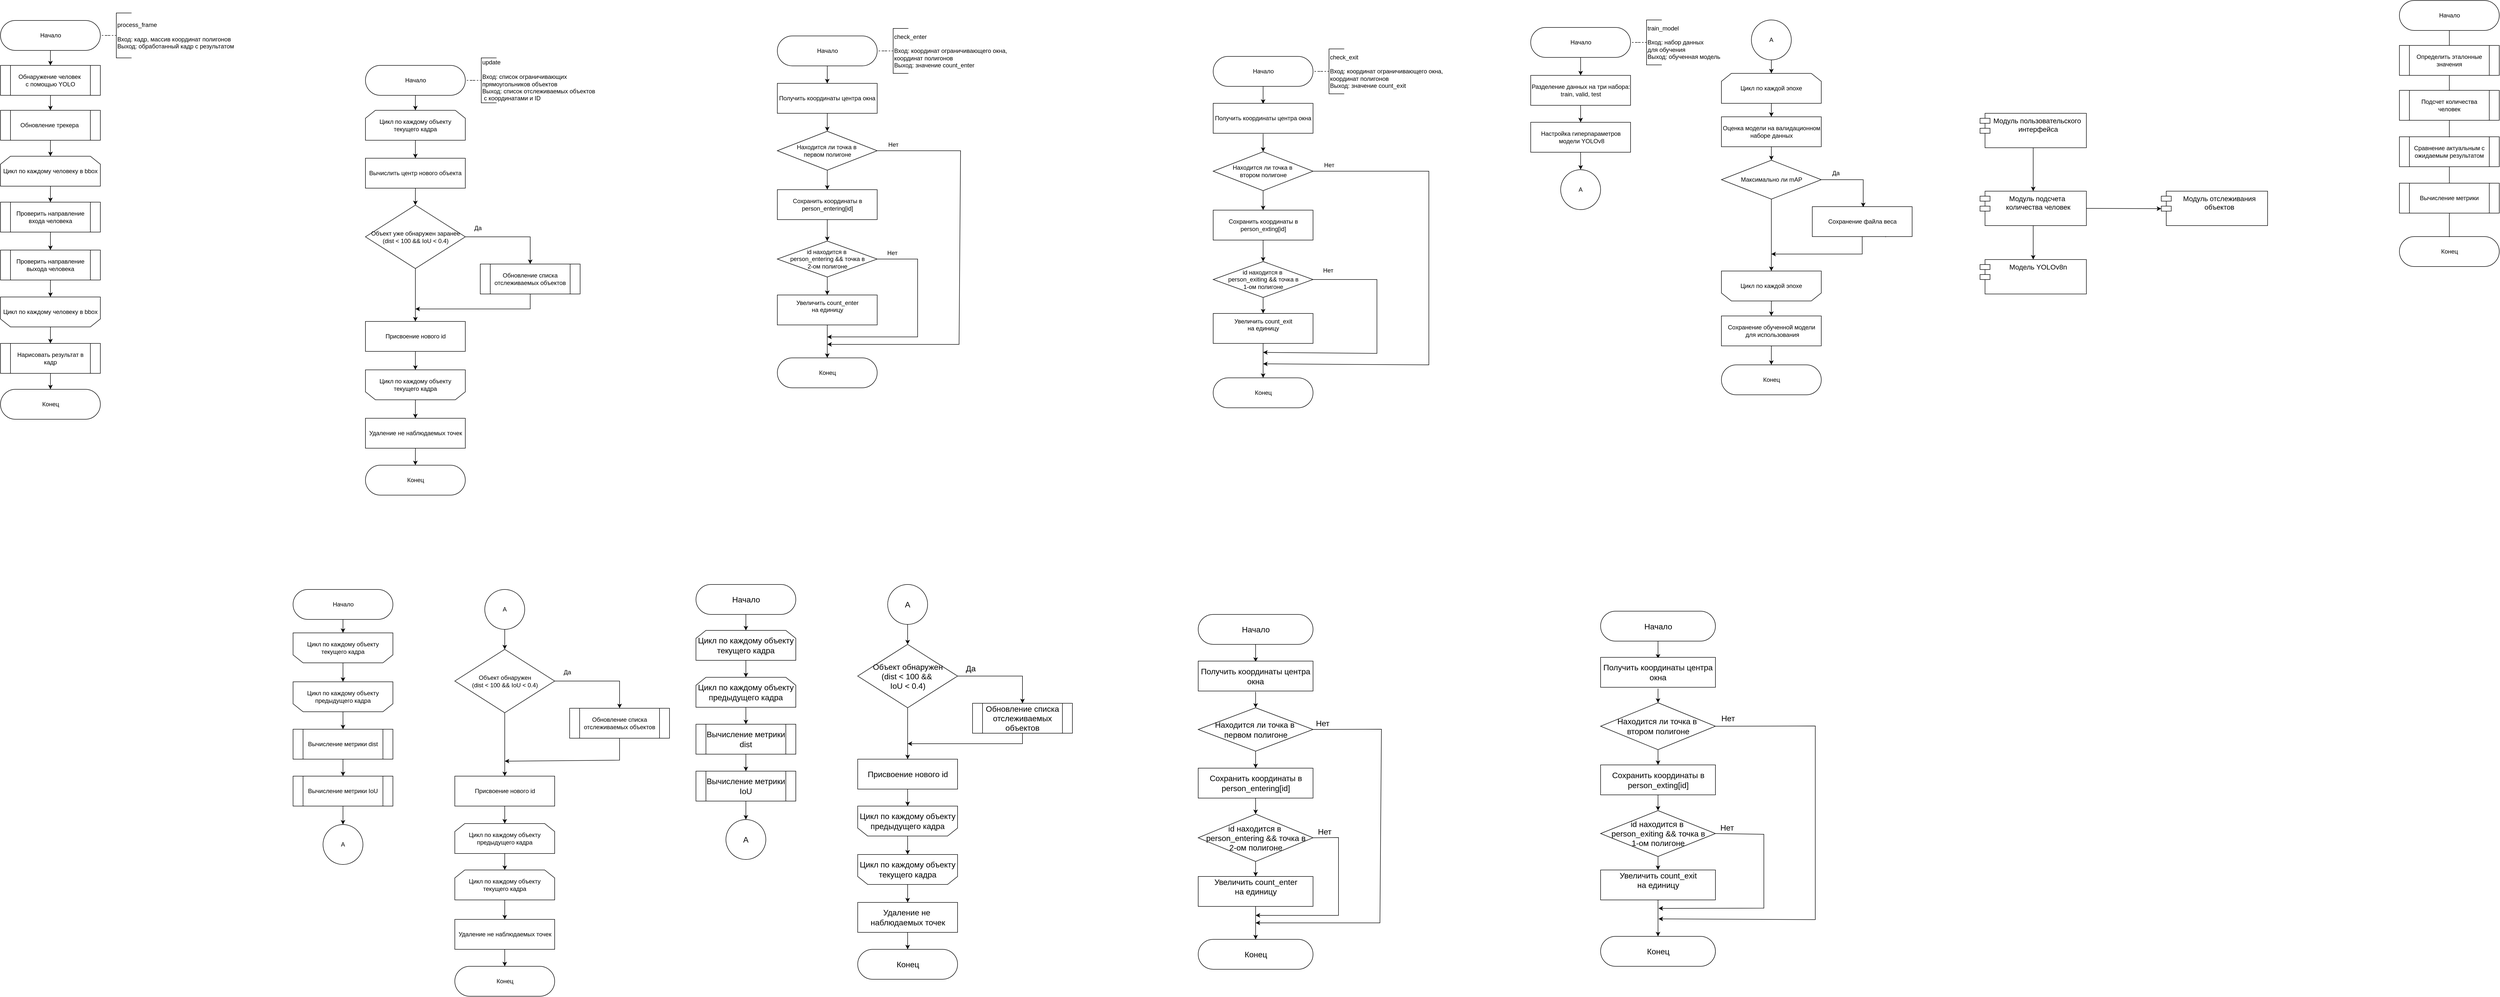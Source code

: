 <mxfile version="27.1.1">
  <diagram name="Page-1" id="qE2UqkFCbx_R0htO_TXS">
    <mxGraphModel dx="1783" dy="939" grid="0" gridSize="10" guides="1" tooltips="1" connect="1" arrows="1" fold="1" page="1" pageScale="1" pageWidth="827" pageHeight="1169" math="0" shadow="0">
      <root>
        <mxCell id="0" />
        <mxCell id="1" parent="0" />
        <mxCell id="5S47eN_YAXZxguMYoJv3-3" value="Начало" style="html=1;dashed=0;whitespace=wrap;shape=mxgraph.dfd.start" parent="1" vertex="1">
          <mxGeometry x="301" y="98" width="200" height="60" as="geometry" />
        </mxCell>
        <mxCell id="5S47eN_YAXZxguMYoJv3-4" value="" style="edgeStyle=orthogonalEdgeStyle;rounded=0;orthogonalLoop=1;jettySize=auto;html=1;endArrow=none;endFill=0;dashed=1;" parent="1" source="5S47eN_YAXZxguMYoJv3-5" target="5S47eN_YAXZxguMYoJv3-3" edge="1">
          <mxGeometry relative="1" as="geometry" />
        </mxCell>
        <mxCell id="5S47eN_YAXZxguMYoJv3-5" value="process_frame&lt;br&gt;&lt;br&gt;Вход: кадр, массив координат полигонов&lt;br&gt;Выход: обработанный кадр с результатом" style="html=1;dashed=0;whitespace=wrap;shape=partialRectangle;right=0;align=left;" parent="1" vertex="1">
          <mxGeometry x="533" y="83" width="30" height="90" as="geometry" />
        </mxCell>
        <mxCell id="5S47eN_YAXZxguMYoJv3-10" style="edgeStyle=orthogonalEdgeStyle;rounded=0;orthogonalLoop=1;jettySize=auto;html=1;exitX=1;exitY=0.5;exitDx=0;exitDy=0;endArrow=classic;endFill=1;entryX=0.5;entryY=0;entryDx=0;entryDy=0;" parent="1" source="5S47eN_YAXZxguMYoJv3-12" target="5S47eN_YAXZxguMYoJv3-48" edge="1">
          <mxGeometry relative="1" as="geometry">
            <mxPoint x="1290" y="578" as="targetPoint" />
          </mxGeometry>
        </mxCell>
        <mxCell id="5S47eN_YAXZxguMYoJv3-11" style="edgeStyle=orthogonalEdgeStyle;html=1;exitX=0.5;exitY=1;exitDx=0;exitDy=0;entryX=0.5;entryY=0;entryDx=0;entryDy=0;endArrow=classic;endFill=1;rounded=0;" parent="1" source="5S47eN_YAXZxguMYoJv3-12" target="5S47eN_YAXZxguMYoJv3-19" edge="1">
          <mxGeometry relative="1" as="geometry" />
        </mxCell>
        <mxCell id="5S47eN_YAXZxguMYoJv3-12" value="Объект уже обнаружен заранее&lt;div&gt;(dist &amp;lt; 100 &amp;amp;&amp;amp; IoU &amp;lt; 0.4)&lt;/div&gt;" style="shape=rhombus;html=1;dashed=0;whitespace=wrap;perimeter=rhombusPerimeter;" parent="1" vertex="1">
          <mxGeometry x="1032" y="468" width="200" height="127" as="geometry" />
        </mxCell>
        <mxCell id="5S47eN_YAXZxguMYoJv3-13" value="Да" style="text;html=1;align=center;verticalAlign=middle;resizable=0;points=[];autosize=1;strokeColor=none;" parent="1" vertex="1">
          <mxGeometry x="1242" y="504" width="30" height="20" as="geometry" />
        </mxCell>
        <mxCell id="5S47eN_YAXZxguMYoJv3-19" value="Присвоение нового id" style="html=1;dashed=0;whitespace=wrap;" parent="1" vertex="1">
          <mxGeometry x="1032" y="701" width="200" height="60" as="geometry" />
        </mxCell>
        <mxCell id="5S47eN_YAXZxguMYoJv3-21" value="Цикл по каждому человеку в bbox" style="shape=loopLimit;whiteSpace=wrap;html=1;strokeWidth=1;direction=west;" parent="1" vertex="1">
          <mxGeometry x="301" y="652" width="200" height="60" as="geometry" />
        </mxCell>
        <mxCell id="5S47eN_YAXZxguMYoJv3-22" value="Конец" style="html=1;dashed=0;whitespace=wrap;shape=mxgraph.dfd.start" parent="1" vertex="1">
          <mxGeometry x="301" y="837" width="200" height="60" as="geometry" />
        </mxCell>
        <mxCell id="5S47eN_YAXZxguMYoJv3-24" value="Проверить направление&lt;div&gt;входа человека&lt;/div&gt;" style="shape=process;whiteSpace=wrap;html=1;backgroundOutline=1;" parent="1" vertex="1">
          <mxGeometry x="301" y="462" width="200" height="60" as="geometry" />
        </mxCell>
        <mxCell id="5S47eN_YAXZxguMYoJv3-26" value="Цикл по каждому человеку в bbox" style="shape=loopLimit;whiteSpace=wrap;html=1;direction=east" parent="1" vertex="1">
          <mxGeometry x="301" y="370" width="200" height="60" as="geometry" />
        </mxCell>
        <mxCell id="5S47eN_YAXZxguMYoJv3-32" value="Обнаружение человек&amp;nbsp;&lt;div&gt;с помощью YOLO&lt;/div&gt;" style="shape=process;whiteSpace=wrap;html=1;backgroundOutline=1;" parent="1" vertex="1">
          <mxGeometry x="301" y="188" width="200" height="60" as="geometry" />
        </mxCell>
        <mxCell id="5S47eN_YAXZxguMYoJv3-33" value="Обновление трекера&amp;nbsp;" style="shape=process;whiteSpace=wrap;html=1;backgroundOutline=1;" parent="1" vertex="1">
          <mxGeometry x="301" y="278" width="200" height="60" as="geometry" />
        </mxCell>
        <mxCell id="5S47eN_YAXZxguMYoJv3-36" value="Проверить направление&lt;div&gt;выхода человека&lt;/div&gt;" style="shape=process;whiteSpace=wrap;html=1;backgroundOutline=1;" parent="1" vertex="1">
          <mxGeometry x="301" y="558" width="200" height="60" as="geometry" />
        </mxCell>
        <mxCell id="5S47eN_YAXZxguMYoJv3-37" value="Нарисовать результат в кадр" style="shape=process;whiteSpace=wrap;html=1;backgroundOutline=1;" parent="1" vertex="1">
          <mxGeometry x="301" y="745" width="200" height="60" as="geometry" />
        </mxCell>
        <mxCell id="5S47eN_YAXZxguMYoJv3-40" value="Начало" style="html=1;dashed=0;whitespace=wrap;shape=mxgraph.dfd.start" parent="1" vertex="1">
          <mxGeometry x="1032" y="188" width="200" height="60" as="geometry" />
        </mxCell>
        <mxCell id="5S47eN_YAXZxguMYoJv3-41" value="" style="edgeStyle=orthogonalEdgeStyle;rounded=0;orthogonalLoop=1;jettySize=auto;html=1;endArrow=none;endFill=0;dashed=1;" parent="1" source="5S47eN_YAXZxguMYoJv3-42" target="5S47eN_YAXZxguMYoJv3-40" edge="1">
          <mxGeometry relative="1" as="geometry" />
        </mxCell>
        <mxCell id="5S47eN_YAXZxguMYoJv3-42" value="update&lt;br&gt;&lt;br&gt;Вход: список ограничивающих&amp;nbsp;&lt;div&gt;прямоугольников объектов&lt;br&gt;Выход: список отслеживаемых объектов&lt;/div&gt;&lt;div&gt;&amp;nbsp;с координатами и ID&lt;/div&gt;" style="html=1;dashed=0;whitespace=wrap;shape=partialRectangle;right=0;align=left;" parent="1" vertex="1">
          <mxGeometry x="1264" y="173" width="30" height="90" as="geometry" />
        </mxCell>
        <mxCell id="5S47eN_YAXZxguMYoJv3-48" value="Обновление списка отслеживаемых объектов" style="shape=process;whiteSpace=wrap;html=1;backgroundOutline=1;" parent="1" vertex="1">
          <mxGeometry x="1262" y="586" width="200" height="60" as="geometry" />
        </mxCell>
        <mxCell id="5S47eN_YAXZxguMYoJv3-50" value="" style="endArrow=classic;html=1;rounded=0;exitX=0.5;exitY=1;exitDx=0;exitDy=0;" parent="1" source="5S47eN_YAXZxguMYoJv3-48" edge="1">
          <mxGeometry width="50" height="50" relative="1" as="geometry">
            <mxPoint x="914" y="659" as="sourcePoint" />
            <mxPoint x="1132" y="676" as="targetPoint" />
            <Array as="points">
              <mxPoint x="1362" y="676" />
            </Array>
          </mxGeometry>
        </mxCell>
        <mxCell id="5S47eN_YAXZxguMYoJv3-51" value="Удаление не наблюдаемых точек" style="html=1;dashed=0;whitespace=wrap;" parent="1" vertex="1">
          <mxGeometry x="1032" y="895" width="200" height="60" as="geometry" />
        </mxCell>
        <mxCell id="5S47eN_YAXZxguMYoJv3-53" value="Конец" style="html=1;dashed=0;whitespace=wrap;shape=mxgraph.dfd.start" parent="1" vertex="1">
          <mxGeometry x="1032" y="989" width="200" height="60" as="geometry" />
        </mxCell>
        <mxCell id="5S47eN_YAXZxguMYoJv3-57" style="edgeStyle=orthogonalEdgeStyle;html=1;exitX=0.5;exitY=1;exitDx=0;exitDy=0;entryX=0.5;entryY=0;entryDx=0;entryDy=0;endArrow=classic;endFill=1;rounded=0;" parent="1" source="5S47eN_YAXZxguMYoJv3-58" target="5S47eN_YAXZxguMYoJv3-60" edge="1">
          <mxGeometry relative="1" as="geometry" />
        </mxCell>
        <mxCell id="5S47eN_YAXZxguMYoJv3-58" value="Находится ли точка в&amp;nbsp;&lt;div&gt;первом&amp;nbsp;&lt;span style=&quot;background-color: transparent; color: light-dark(rgb(0, 0, 0), rgb(255, 255, 255));&quot;&gt;полигоне&lt;/span&gt;&lt;/div&gt;" style="shape=rhombus;html=1;dashed=0;whitespace=wrap;perimeter=rhombusPerimeter;" parent="1" vertex="1">
          <mxGeometry x="1857" y="320" width="200" height="78" as="geometry" />
        </mxCell>
        <mxCell id="5S47eN_YAXZxguMYoJv3-59" value="Нет" style="text;html=1;align=center;verticalAlign=middle;resizable=0;points=[];autosize=1;strokeColor=none;" parent="1" vertex="1">
          <mxGeometry x="2070" y="334" width="38" height="26" as="geometry" />
        </mxCell>
        <mxCell id="5S47eN_YAXZxguMYoJv3-60" value="Сохранить координаты в&lt;div&gt;person_entering[id]&lt;/div&gt;" style="html=1;dashed=0;whitespace=wrap;" parent="1" vertex="1">
          <mxGeometry x="1857" y="437" width="200" height="60" as="geometry" />
        </mxCell>
        <mxCell id="5S47eN_YAXZxguMYoJv3-62" value="Начало" style="html=1;dashed=0;whitespace=wrap;shape=mxgraph.dfd.start" parent="1" vertex="1">
          <mxGeometry x="1857" y="129" width="200" height="60" as="geometry" />
        </mxCell>
        <mxCell id="5S47eN_YAXZxguMYoJv3-63" value="" style="edgeStyle=orthogonalEdgeStyle;rounded=0;orthogonalLoop=1;jettySize=auto;html=1;endArrow=none;endFill=0;dashed=1;" parent="1" source="5S47eN_YAXZxguMYoJv3-64" target="5S47eN_YAXZxguMYoJv3-62" edge="1">
          <mxGeometry relative="1" as="geometry" />
        </mxCell>
        <mxCell id="5S47eN_YAXZxguMYoJv3-64" value="check_enter&lt;br&gt;&lt;br&gt;Вход: координат ограничивающего окна,&lt;div&gt;координат полигонов&lt;div&gt;Выход: значение count_enter&lt;/div&gt;&lt;/div&gt;" style="html=1;dashed=0;whitespace=wrap;shape=partialRectangle;right=0;align=left;" parent="1" vertex="1">
          <mxGeometry x="2089" y="114" width="30" height="90" as="geometry" />
        </mxCell>
        <mxCell id="5S47eN_YAXZxguMYoJv3-70" value="" style="endArrow=classic;html=1;rounded=0;entryX=0.5;entryY=0;entryDx=0;entryDy=0;exitX=0.5;exitY=1;exitDx=0;exitDy=0;" parent="1" source="5S47eN_YAXZxguMYoJv3-60" target="5S47eN_YAXZxguMYoJv3-74" edge="1">
          <mxGeometry width="50" height="50" relative="1" as="geometry">
            <mxPoint x="1739" y="490" as="sourcePoint" />
            <mxPoint x="1957" y="609" as="targetPoint" />
          </mxGeometry>
        </mxCell>
        <mxCell id="5S47eN_YAXZxguMYoJv3-71" value="Конец" style="html=1;dashed=0;whitespace=wrap;shape=mxgraph.dfd.start" parent="1" vertex="1">
          <mxGeometry x="1857" y="774" width="200" height="60" as="geometry" />
        </mxCell>
        <mxCell id="5S47eN_YAXZxguMYoJv3-74" value="id находится в&amp;nbsp;&lt;div&gt;person_entering&amp;nbsp;&lt;span style=&quot;background-color: transparent; color: light-dark(rgb(0, 0, 0), rgb(255, 255, 255));&quot;&gt;&amp;amp;&amp;amp; точка в&lt;/span&gt;&lt;div&gt;2-ом полигоне&lt;/div&gt;&lt;/div&gt;" style="shape=rhombus;html=1;dashed=0;whitespace=wrap;perimeter=rhombusPerimeter;" parent="1" vertex="1">
          <mxGeometry x="1857" y="540" width="200" height="72" as="geometry" />
        </mxCell>
        <mxCell id="5S47eN_YAXZxguMYoJv3-77" value="Нет" style="text;html=1;align=center;verticalAlign=middle;resizable=0;points=[];autosize=1;strokeColor=none;" parent="1" vertex="1">
          <mxGeometry x="2068" y="551" width="38" height="26" as="geometry" />
        </mxCell>
        <mxCell id="5S47eN_YAXZxguMYoJv3-78" value="Увеличить count_enter&lt;div&gt;на единицу&lt;div&gt;&lt;br&gt;&lt;/div&gt;&lt;/div&gt;" style="html=1;dashed=0;whitespace=wrap;" parent="1" vertex="1">
          <mxGeometry x="1857" y="648" width="200" height="60" as="geometry" />
        </mxCell>
        <mxCell id="5S47eN_YAXZxguMYoJv3-82" style="edgeStyle=orthogonalEdgeStyle;html=1;exitX=0.5;exitY=1;exitDx=0;exitDy=0;entryX=0.5;entryY=0;entryDx=0;entryDy=0;endArrow=classic;endFill=1;rounded=0;" parent="1" source="5S47eN_YAXZxguMYoJv3-83" target="5S47eN_YAXZxguMYoJv3-85" edge="1">
          <mxGeometry relative="1" as="geometry" />
        </mxCell>
        <mxCell id="5S47eN_YAXZxguMYoJv3-83" value="Находится ли точка в&amp;nbsp;&lt;div&gt;втором&amp;nbsp;&lt;span style=&quot;background-color: transparent; color: light-dark(rgb(0, 0, 0), rgb(255, 255, 255));&quot;&gt;полигоне&lt;/span&gt;&lt;/div&gt;" style="shape=rhombus;html=1;dashed=0;whitespace=wrap;perimeter=rhombusPerimeter;" parent="1" vertex="1">
          <mxGeometry x="2730" y="361" width="200" height="78" as="geometry" />
        </mxCell>
        <mxCell id="5S47eN_YAXZxguMYoJv3-84" value="Нет" style="text;html=1;align=center;verticalAlign=middle;resizable=0;points=[];autosize=1;strokeColor=none;" parent="1" vertex="1">
          <mxGeometry x="2943" y="375" width="38" height="26" as="geometry" />
        </mxCell>
        <mxCell id="5S47eN_YAXZxguMYoJv3-85" value="Сохранить координаты в&lt;div&gt;person_exting[id]&lt;/div&gt;" style="html=1;dashed=0;whitespace=wrap;" parent="1" vertex="1">
          <mxGeometry x="2730" y="478" width="200" height="60" as="geometry" />
        </mxCell>
        <mxCell id="5S47eN_YAXZxguMYoJv3-87" value="Начало" style="html=1;dashed=0;whitespace=wrap;shape=mxgraph.dfd.start" parent="1" vertex="1">
          <mxGeometry x="2730" y="170" width="200" height="60" as="geometry" />
        </mxCell>
        <mxCell id="5S47eN_YAXZxguMYoJv3-88" value="" style="edgeStyle=orthogonalEdgeStyle;rounded=0;orthogonalLoop=1;jettySize=auto;html=1;endArrow=none;endFill=0;dashed=1;" parent="1" source="5S47eN_YAXZxguMYoJv3-89" target="5S47eN_YAXZxguMYoJv3-87" edge="1">
          <mxGeometry relative="1" as="geometry" />
        </mxCell>
        <mxCell id="5S47eN_YAXZxguMYoJv3-89" value="check_exit&lt;br&gt;&lt;br&gt;Вход: координат ограничивающего окна,&lt;div&gt;координат полигонов&lt;div&gt;Выход: значение count_exit&lt;/div&gt;&lt;/div&gt;" style="html=1;dashed=0;whitespace=wrap;shape=partialRectangle;right=0;align=left;" parent="1" vertex="1">
          <mxGeometry x="2962" y="155" width="30" height="90" as="geometry" />
        </mxCell>
        <mxCell id="5S47eN_YAXZxguMYoJv3-92" value="" style="endArrow=classic;html=1;rounded=0;entryX=0.5;entryY=0;entryDx=0;entryDy=0;exitX=0.5;exitY=1;exitDx=0;exitDy=0;" parent="1" source="5S47eN_YAXZxguMYoJv3-85" target="5S47eN_YAXZxguMYoJv3-95" edge="1">
          <mxGeometry width="50" height="50" relative="1" as="geometry">
            <mxPoint x="2612" y="531" as="sourcePoint" />
            <mxPoint x="2830" y="650" as="targetPoint" />
          </mxGeometry>
        </mxCell>
        <mxCell id="5S47eN_YAXZxguMYoJv3-93" value="Конец" style="html=1;dashed=0;whitespace=wrap;shape=mxgraph.dfd.start" parent="1" vertex="1">
          <mxGeometry x="2730" y="814" width="200" height="60" as="geometry" />
        </mxCell>
        <mxCell id="5S47eN_YAXZxguMYoJv3-95" value="id находится в&amp;nbsp;&lt;div&gt;person_exiting&amp;nbsp;&lt;span style=&quot;background-color: transparent; color: light-dark(rgb(0, 0, 0), rgb(255, 255, 255));&quot;&gt;&amp;amp;&amp;amp; точка в&lt;/span&gt;&lt;div&gt;1-ом полигоне&lt;/div&gt;&lt;/div&gt;" style="shape=rhombus;html=1;dashed=0;whitespace=wrap;perimeter=rhombusPerimeter;" parent="1" vertex="1">
          <mxGeometry x="2730" y="581" width="200" height="72" as="geometry" />
        </mxCell>
        <mxCell id="5S47eN_YAXZxguMYoJv3-97" value="Нет" style="text;html=1;align=center;verticalAlign=middle;resizable=0;points=[];autosize=1;strokeColor=none;" parent="1" vertex="1">
          <mxGeometry x="2941" y="586" width="38" height="26" as="geometry" />
        </mxCell>
        <mxCell id="5S47eN_YAXZxguMYoJv3-98" value="Увеличить count_exit&lt;div&gt;на единицу&lt;div&gt;&lt;br&gt;&lt;/div&gt;&lt;/div&gt;" style="html=1;dashed=0;whitespace=wrap;" parent="1" vertex="1">
          <mxGeometry x="2730" y="685" width="200" height="60" as="geometry" />
        </mxCell>
        <mxCell id="F9vclEkzdY7GysqwmZfO-7" value="Начало" style="html=1;dashed=0;whitespace=wrap;shape=mxgraph.dfd.start" parent="1" vertex="1">
          <mxGeometry x="3366" y="112" width="200" height="60" as="geometry" />
        </mxCell>
        <mxCell id="F9vclEkzdY7GysqwmZfO-8" value="" style="edgeStyle=orthogonalEdgeStyle;rounded=0;orthogonalLoop=1;jettySize=auto;html=1;endArrow=none;endFill=0;dashed=1;" parent="1" source="F9vclEkzdY7GysqwmZfO-9" target="F9vclEkzdY7GysqwmZfO-7" edge="1">
          <mxGeometry relative="1" as="geometry" />
        </mxCell>
        <mxCell id="F9vclEkzdY7GysqwmZfO-9" value="train_model&lt;br&gt;&lt;br&gt;Вход: набор данных&lt;div&gt;для обучения&lt;div&gt;&lt;div&gt;Выход: обученная&amp;nbsp;&lt;span style=&quot;background-color: transparent; color: light-dark(rgb(0, 0, 0), rgb(255, 255, 255));&quot;&gt;модель&lt;/span&gt;&lt;/div&gt;&lt;/div&gt;&lt;/div&gt;" style="html=1;dashed=0;whitespace=wrap;shape=partialRectangle;right=0;align=left;" parent="1" vertex="1">
          <mxGeometry x="3598" y="97" width="30" height="90" as="geometry" />
        </mxCell>
        <mxCell id="F9vclEkzdY7GysqwmZfO-13" value="Конец" style="html=1;dashed=0;whitespace=wrap;shape=mxgraph.dfd.start" parent="1" vertex="1">
          <mxGeometry x="3748" y="788" width="200" height="60" as="geometry" />
        </mxCell>
        <mxCell id="F9vclEkzdY7GysqwmZfO-17" value="Да" style="text;html=1;align=center;verticalAlign=middle;resizable=0;points=[];autosize=1;strokeColor=none;" parent="1" vertex="1">
          <mxGeometry x="3960" y="391" width="33" height="26" as="geometry" />
        </mxCell>
        <mxCell id="F9vclEkzdY7GysqwmZfO-18" value="&lt;div&gt;&lt;div&gt;Сохранение обученной модели&lt;/div&gt;&lt;/div&gt;&lt;div&gt;&amp;nbsp;для использования&lt;/div&gt;" style="html=1;dashed=0;whitespace=wrap;" parent="1" vertex="1">
          <mxGeometry x="3748" y="690" width="200" height="60" as="geometry" />
        </mxCell>
        <mxCell id="F9vclEkzdY7GysqwmZfO-19" value="" style="endArrow=none;html=1;rounded=0;exitX=0.5;exitY=1;exitDx=0;exitDy=0;entryX=0.5;entryY=0;entryDx=0;entryDy=0;" parent="1" edge="1">
          <mxGeometry width="50" height="50" relative="1" as="geometry">
            <mxPoint x="4077" y="508" as="sourcePoint" />
            <mxPoint x="4077" y="532" as="targetPoint" />
          </mxGeometry>
        </mxCell>
        <mxCell id="F9vclEkzdY7GysqwmZfO-20" value="Разделение данных на три набора:&lt;div&gt;train, valid, test&lt;/div&gt;" style="html=1;dashed=0;whitespace=wrap;" parent="1" vertex="1">
          <mxGeometry x="3366" y="208" width="200" height="60" as="geometry" />
        </mxCell>
        <mxCell id="F9vclEkzdY7GysqwmZfO-21" value="Настройка гиперпараметров&lt;div&gt;&amp;nbsp;модели YOLOv8&lt;/div&gt;" style="html=1;dashed=0;whitespace=wrap;" parent="1" vertex="1">
          <mxGeometry x="3366" y="302" width="200" height="60" as="geometry" />
        </mxCell>
        <mxCell id="F9vclEkzdY7GysqwmZfO-24" value="A" style="ellipse;whiteSpace=wrap;html=1;aspect=fixed;" parent="1" vertex="1">
          <mxGeometry x="3426" y="397" width="80" height="80" as="geometry" />
        </mxCell>
        <mxCell id="F9vclEkzdY7GysqwmZfO-26" value="A" style="ellipse;whiteSpace=wrap;html=1;aspect=fixed;" parent="1" vertex="1">
          <mxGeometry x="3808" y="97" width="80" height="80" as="geometry" />
        </mxCell>
        <mxCell id="F9vclEkzdY7GysqwmZfO-29" value="Цикл по каждой эпохе" style="shape=loopLimit;whiteSpace=wrap;html=1;strokeWidth=1;direction=west;" parent="1" vertex="1">
          <mxGeometry x="3748" y="600" width="200" height="60" as="geometry" />
        </mxCell>
        <mxCell id="F9vclEkzdY7GysqwmZfO-32" value="Цикл по каждой эпохе" style="shape=loopLimit;whiteSpace=wrap;html=1;direction=east" parent="1" vertex="1">
          <mxGeometry x="3748" y="204" width="200" height="60" as="geometry" />
        </mxCell>
        <mxCell id="F9vclEkzdY7GysqwmZfO-34" value="Максимально ли mAP" style="shape=rhombus;html=1;dashed=0;whitespace=wrap;perimeter=rhombusPerimeter;" parent="1" vertex="1">
          <mxGeometry x="3748" y="378" width="200" height="78" as="geometry" />
        </mxCell>
        <mxCell id="F9vclEkzdY7GysqwmZfO-35" value="Сохранение файла веса" style="html=1;dashed=0;whitespace=wrap;" parent="1" vertex="1">
          <mxGeometry x="3930" y="471" width="200" height="60" as="geometry" />
        </mxCell>
        <mxCell id="F9vclEkzdY7GysqwmZfO-37" value="" style="endArrow=classic;html=1;rounded=0;exitX=1;exitY=0.5;exitDx=0;exitDy=0;entryX=0.5;entryY=0;entryDx=0;entryDy=0;" parent="1" source="F9vclEkzdY7GysqwmZfO-34" edge="1">
          <mxGeometry width="50" height="50" relative="1" as="geometry">
            <mxPoint x="3739" y="429" as="sourcePoint" />
            <mxPoint x="4032" y="472.0" as="targetPoint" />
            <Array as="points">
              <mxPoint x="4032" y="417" />
            </Array>
          </mxGeometry>
        </mxCell>
        <mxCell id="F9vclEkzdY7GysqwmZfO-40" value="Оценка модели на валидационном&lt;div&gt;наборе данных&lt;/div&gt;" style="html=1;dashed=0;whitespace=wrap;" parent="1" vertex="1">
          <mxGeometry x="3748" y="291" width="200" height="60" as="geometry" />
        </mxCell>
        <mxCell id="l2gteJCdMbn7B1WrmTqp-1" value="&lt;font style=&quot;font-size: 14px;&quot;&gt;Модуль пользовательского&amp;nbsp;&lt;/font&gt;&lt;div&gt;&lt;font style=&quot;font-size: 14px;&quot;&gt;интерфейса&lt;/font&gt;&lt;/div&gt;" style="shape=module;align=center;spacingLeft=20;align=center;verticalAlign=top;whiteSpace=wrap;html=1;" parent="1" vertex="1">
          <mxGeometry x="4266" y="284" width="213" height="69" as="geometry" />
        </mxCell>
        <mxCell id="8NyyX1iAX97NzKVfYHVh-1" value="&lt;font style=&quot;font-size: 14px;&quot;&gt;Модуль отслеживания объектов&lt;/font&gt;" style="shape=module;align=center;spacingLeft=20;align=center;verticalAlign=top;whiteSpace=wrap;html=1;" parent="1" vertex="1">
          <mxGeometry x="4629" y="440" width="213" height="69" as="geometry" />
        </mxCell>
        <mxCell id="8NyyX1iAX97NzKVfYHVh-2" value="&lt;font style=&quot;font-size: 14px;&quot;&gt;Модуль подсчета&amp;nbsp;&lt;/font&gt;&lt;div&gt;&lt;font style=&quot;font-size: 14px;&quot;&gt;количества человек&lt;/font&gt;&lt;/div&gt;" style="shape=module;align=center;spacingLeft=20;align=center;verticalAlign=top;whiteSpace=wrap;html=1;" parent="1" vertex="1">
          <mxGeometry x="4266" y="440" width="213" height="69" as="geometry" />
        </mxCell>
        <mxCell id="8NyyX1iAX97NzKVfYHVh-3" value="&lt;font style=&quot;font-size: 14px;&quot;&gt;Модель YOLOv8n&lt;/font&gt;" style="shape=module;align=center;spacingLeft=20;align=center;verticalAlign=top;whiteSpace=wrap;html=1;" parent="1" vertex="1">
          <mxGeometry x="4266" y="577" width="213" height="69" as="geometry" />
        </mxCell>
        <mxCell id="8NyyX1iAX97NzKVfYHVh-4" value="" style="endArrow=classic;html=1;rounded=0;exitX=0.5;exitY=1;exitDx=0;exitDy=0;entryX=0.5;entryY=0;entryDx=0;entryDy=0;" parent="1" source="l2gteJCdMbn7B1WrmTqp-1" target="8NyyX1iAX97NzKVfYHVh-2" edge="1">
          <mxGeometry width="50" height="50" relative="1" as="geometry">
            <mxPoint x="4140" y="441" as="sourcePoint" />
            <mxPoint x="4190" y="391" as="targetPoint" />
          </mxGeometry>
        </mxCell>
        <mxCell id="8NyyX1iAX97NzKVfYHVh-5" value="" style="endArrow=classic;html=1;rounded=0;exitX=1;exitY=0.5;exitDx=0;exitDy=0;entryX=0;entryY=0;entryDx=0;entryDy=35;entryPerimeter=0;" parent="1" source="8NyyX1iAX97NzKVfYHVh-2" target="8NyyX1iAX97NzKVfYHVh-1" edge="1">
          <mxGeometry width="50" height="50" relative="1" as="geometry">
            <mxPoint x="4140" y="441" as="sourcePoint" />
            <mxPoint x="4190" y="391" as="targetPoint" />
          </mxGeometry>
        </mxCell>
        <mxCell id="8NyyX1iAX97NzKVfYHVh-7" value="" style="endArrow=classic;html=1;rounded=0;entryX=0.5;entryY=0;entryDx=0;entryDy=0;exitX=0.5;exitY=1;exitDx=0;exitDy=0;" parent="1" source="8NyyX1iAX97NzKVfYHVh-2" target="8NyyX1iAX97NzKVfYHVh-3" edge="1">
          <mxGeometry width="50" height="50" relative="1" as="geometry">
            <mxPoint x="4350" y="413" as="sourcePoint" />
            <mxPoint x="4400" y="363" as="targetPoint" />
          </mxGeometry>
        </mxCell>
        <mxCell id="Pi0gO4SQnGJbYW_tCE5I-1" style="edgeStyle=none;html=1;exitX=0.5;exitY=0.5;exitDx=0;exitDy=30;exitPerimeter=0;entryX=0.5;entryY=0;entryDx=0;entryDy=0;endArrow=none;endFill=0;" parent="1" source="Pi0gO4SQnGJbYW_tCE5I-2" edge="1">
          <mxGeometry relative="1" as="geometry">
            <mxPoint x="5206" y="148" as="targetPoint" />
          </mxGeometry>
        </mxCell>
        <mxCell id="Pi0gO4SQnGJbYW_tCE5I-2" value="Начало" style="html=1;dashed=0;whitespace=wrap;shape=mxgraph.dfd.start" parent="1" vertex="1">
          <mxGeometry x="5106" y="58" width="200" height="60" as="geometry" />
        </mxCell>
        <mxCell id="Pi0gO4SQnGJbYW_tCE5I-5" style="edgeStyle=none;html=1;exitX=0.5;exitY=1;exitDx=0;exitDy=0;entryX=0.5;entryY=0;entryDx=0;entryDy=0;endArrow=none;endFill=0;" parent="1" edge="1">
          <mxGeometry relative="1" as="geometry">
            <mxPoint x="5206" y="208" as="sourcePoint" />
            <mxPoint x="5206" y="238" as="targetPoint" />
          </mxGeometry>
        </mxCell>
        <mxCell id="Pi0gO4SQnGJbYW_tCE5I-8" value="Конец" style="html=1;dashed=0;whitespace=wrap;shape=mxgraph.dfd.start" parent="1" vertex="1">
          <mxGeometry x="5106" y="531" width="200" height="60" as="geometry" />
        </mxCell>
        <mxCell id="Pi0gO4SQnGJbYW_tCE5I-9" style="edgeStyle=orthogonalEdgeStyle;rounded=0;html=1;exitX=0.5;exitY=1;exitDx=0;exitDy=0;endArrow=none;endFill=0;" parent="1" source="Pi0gO4SQnGJbYW_tCE5I-10" edge="1">
          <mxGeometry relative="1" as="geometry">
            <mxPoint x="5206" y="532" as="targetPoint" />
          </mxGeometry>
        </mxCell>
        <mxCell id="Pi0gO4SQnGJbYW_tCE5I-10" value="Сравнение актуальным с ожидаемым результатом" style="shape=process;whiteSpace=wrap;html=1;backgroundOutline=1;" parent="1" vertex="1">
          <mxGeometry x="5106" y="331" width="200" height="60" as="geometry" />
        </mxCell>
        <mxCell id="Pi0gO4SQnGJbYW_tCE5I-13" value="Определить эталонные значения" style="shape=process;whiteSpace=wrap;html=1;backgroundOutline=1;" parent="1" vertex="1">
          <mxGeometry x="5106" y="148" width="200" height="60" as="geometry" />
        </mxCell>
        <mxCell id="Pi0gO4SQnGJbYW_tCE5I-14" value="Подсчет количества человек" style="shape=process;whiteSpace=wrap;html=1;backgroundOutline=1;" parent="1" vertex="1">
          <mxGeometry x="5106" y="238" width="200" height="60" as="geometry" />
        </mxCell>
        <mxCell id="Pi0gO4SQnGJbYW_tCE5I-15" value="Вычисление метрики" style="shape=process;whiteSpace=wrap;html=1;backgroundOutline=1;" parent="1" vertex="1">
          <mxGeometry x="5106" y="424" width="200" height="60" as="geometry" />
        </mxCell>
        <mxCell id="Pi0gO4SQnGJbYW_tCE5I-17" style="edgeStyle=orthogonalEdgeStyle;rounded=0;html=1;exitX=0.5;exitY=1;exitDx=0;exitDy=0;endArrow=none;endFill=0;" parent="1" source="Pi0gO4SQnGJbYW_tCE5I-14" edge="1">
          <mxGeometry relative="1" as="geometry">
            <mxPoint x="5216" y="400" as="sourcePoint" />
            <mxPoint x="5206" y="332" as="targetPoint" />
          </mxGeometry>
        </mxCell>
        <mxCell id="CefcL413iXbaTPBpRzqz-3" value="Цикл по каждому объекту&lt;div&gt;текущего кадра&lt;/div&gt;" style="shape=loopLimit;whiteSpace=wrap;html=1;strokeWidth=1;direction=west;" parent="1" vertex="1">
          <mxGeometry x="1032" y="798" width="200" height="60" as="geometry" />
        </mxCell>
        <mxCell id="CefcL413iXbaTPBpRzqz-4" value="Цикл по каждому объекту&lt;div&gt;текущего кадра&lt;/div&gt;" style="shape=loopLimit;whiteSpace=wrap;html=1;direction=east" parent="1" vertex="1">
          <mxGeometry x="1032" y="278" width="200" height="60" as="geometry" />
        </mxCell>
        <mxCell id="oV1yNQ3prcVt2Y0p0CIy-1" value="" style="endArrow=classic;html=1;rounded=0;exitX=0.5;exitY=0.5;exitDx=0;exitDy=30;exitPerimeter=0;entryX=0.5;entryY=0;entryDx=0;entryDy=0;" parent="1" source="5S47eN_YAXZxguMYoJv3-3" target="5S47eN_YAXZxguMYoJv3-32" edge="1">
          <mxGeometry width="50" height="50" relative="1" as="geometry">
            <mxPoint x="392" y="350" as="sourcePoint" />
            <mxPoint x="442" y="300" as="targetPoint" />
          </mxGeometry>
        </mxCell>
        <mxCell id="oV1yNQ3prcVt2Y0p0CIy-2" value="" style="endArrow=classic;html=1;rounded=0;exitX=0.5;exitY=1;exitDx=0;exitDy=0;entryX=0.5;entryY=0;entryDx=0;entryDy=0;" parent="1" source="5S47eN_YAXZxguMYoJv3-32" target="5S47eN_YAXZxguMYoJv3-33" edge="1">
          <mxGeometry width="50" height="50" relative="1" as="geometry">
            <mxPoint x="478" y="236" as="sourcePoint" />
            <mxPoint x="478" y="266" as="targetPoint" />
          </mxGeometry>
        </mxCell>
        <mxCell id="oV1yNQ3prcVt2Y0p0CIy-3" value="" style="endArrow=classic;html=1;rounded=0;exitX=0.5;exitY=1;exitDx=0;exitDy=0;entryX=0.5;entryY=0;entryDx=0;entryDy=0;" parent="1" source="5S47eN_YAXZxguMYoJv3-33" target="5S47eN_YAXZxguMYoJv3-26" edge="1">
          <mxGeometry width="50" height="50" relative="1" as="geometry">
            <mxPoint x="489" y="305" as="sourcePoint" />
            <mxPoint x="489" y="335" as="targetPoint" />
          </mxGeometry>
        </mxCell>
        <mxCell id="oV1yNQ3prcVt2Y0p0CIy-4" value="" style="endArrow=classic;html=1;rounded=0;exitX=0.5;exitY=1;exitDx=0;exitDy=0;entryX=0.5;entryY=0;entryDx=0;entryDy=0;" parent="1" source="5S47eN_YAXZxguMYoJv3-26" target="5S47eN_YAXZxguMYoJv3-24" edge="1">
          <mxGeometry width="50" height="50" relative="1" as="geometry">
            <mxPoint x="448" y="427" as="sourcePoint" />
            <mxPoint x="448" y="457" as="targetPoint" />
          </mxGeometry>
        </mxCell>
        <mxCell id="oV1yNQ3prcVt2Y0p0CIy-5" value="" style="endArrow=classic;html=1;rounded=0;exitX=0.5;exitY=1;exitDx=0;exitDy=0;entryX=0.5;entryY=0;entryDx=0;entryDy=0;" parent="1" source="5S47eN_YAXZxguMYoJv3-24" target="5S47eN_YAXZxguMYoJv3-36" edge="1">
          <mxGeometry width="50" height="50" relative="1" as="geometry">
            <mxPoint x="535" y="475" as="sourcePoint" />
            <mxPoint x="535" y="505" as="targetPoint" />
          </mxGeometry>
        </mxCell>
        <mxCell id="oV1yNQ3prcVt2Y0p0CIy-6" value="" style="endArrow=classic;html=1;rounded=0;exitX=0.5;exitY=1;exitDx=0;exitDy=0;entryX=0.5;entryY=1;entryDx=0;entryDy=0;" parent="1" source="5S47eN_YAXZxguMYoJv3-36" target="5S47eN_YAXZxguMYoJv3-21" edge="1">
          <mxGeometry width="50" height="50" relative="1" as="geometry">
            <mxPoint x="552" y="932" as="sourcePoint" />
            <mxPoint x="552" y="962" as="targetPoint" />
          </mxGeometry>
        </mxCell>
        <mxCell id="oV1yNQ3prcVt2Y0p0CIy-7" value="" style="endArrow=classic;html=1;rounded=0;exitX=0.5;exitY=0;exitDx=0;exitDy=0;entryX=0.5;entryY=0;entryDx=0;entryDy=0;" parent="1" source="5S47eN_YAXZxguMYoJv3-21" target="5S47eN_YAXZxguMYoJv3-37" edge="1">
          <mxGeometry width="50" height="50" relative="1" as="geometry">
            <mxPoint x="488" y="824" as="sourcePoint" />
            <mxPoint x="488" y="854" as="targetPoint" />
          </mxGeometry>
        </mxCell>
        <mxCell id="oV1yNQ3prcVt2Y0p0CIy-8" value="" style="endArrow=classic;html=1;rounded=0;exitX=0.5;exitY=1;exitDx=0;exitDy=0;entryX=0.5;entryY=0.5;entryDx=0;entryDy=-30;entryPerimeter=0;" parent="1" source="5S47eN_YAXZxguMYoJv3-37" target="5S47eN_YAXZxguMYoJv3-22" edge="1">
          <mxGeometry width="50" height="50" relative="1" as="geometry">
            <mxPoint x="616" y="860" as="sourcePoint" />
            <mxPoint x="616" y="890" as="targetPoint" />
          </mxGeometry>
        </mxCell>
        <mxCell id="oV1yNQ3prcVt2Y0p0CIy-9" value="" style="endArrow=classic;html=1;rounded=0;exitX=0.5;exitY=0.5;exitDx=0;exitDy=30;exitPerimeter=0;entryX=0.5;entryY=0;entryDx=0;entryDy=0;" parent="1" source="5S47eN_YAXZxguMYoJv3-40" target="CefcL413iXbaTPBpRzqz-4" edge="1">
          <mxGeometry width="50" height="50" relative="1" as="geometry">
            <mxPoint x="1429" y="305" as="sourcePoint" />
            <mxPoint x="1429" y="335" as="targetPoint" />
          </mxGeometry>
        </mxCell>
        <mxCell id="oV1yNQ3prcVt2Y0p0CIy-10" value="" style="endArrow=classic;html=1;rounded=0;exitX=0.5;exitY=1;exitDx=0;exitDy=0;entryX=0.5;entryY=0;entryDx=0;entryDy=0;" parent="1" source="CefcL413iXbaTPBpRzqz-4" target="LZMMXDJ1hkePxHOvZa1q-45" edge="1">
          <mxGeometry width="50" height="50" relative="1" as="geometry">
            <mxPoint x="1407" y="309" as="sourcePoint" />
            <mxPoint x="1132" y="367.0" as="targetPoint" />
          </mxGeometry>
        </mxCell>
        <mxCell id="oV1yNQ3prcVt2Y0p0CIy-11" value="" style="endArrow=classic;html=1;rounded=0;exitX=0.5;exitY=1;exitDx=0;exitDy=0;entryX=0.5;entryY=0;entryDx=0;entryDy=0;" parent="1" source="LZMMXDJ1hkePxHOvZa1q-45" target="5S47eN_YAXZxguMYoJv3-12" edge="1">
          <mxGeometry width="50" height="50" relative="1" as="geometry">
            <mxPoint x="1132" y="427" as="sourcePoint" />
            <mxPoint x="1267" y="484" as="targetPoint" />
          </mxGeometry>
        </mxCell>
        <mxCell id="oV1yNQ3prcVt2Y0p0CIy-12" value="" style="endArrow=classic;html=1;rounded=0;exitX=0.5;exitY=1;exitDx=0;exitDy=0;entryX=0.5;entryY=1;entryDx=0;entryDy=0;" parent="1" source="5S47eN_YAXZxguMYoJv3-19" target="CefcL413iXbaTPBpRzqz-3" edge="1">
          <mxGeometry width="50" height="50" relative="1" as="geometry">
            <mxPoint x="1344" y="816" as="sourcePoint" />
            <mxPoint x="1344" y="846" as="targetPoint" />
          </mxGeometry>
        </mxCell>
        <mxCell id="oV1yNQ3prcVt2Y0p0CIy-13" value="" style="endArrow=classic;html=1;rounded=0;exitX=0.5;exitY=0;exitDx=0;exitDy=0;entryX=0.5;entryY=0;entryDx=0;entryDy=0;" parent="1" source="CefcL413iXbaTPBpRzqz-3" target="5S47eN_YAXZxguMYoJv3-51" edge="1">
          <mxGeometry width="50" height="50" relative="1" as="geometry">
            <mxPoint x="1441" y="823" as="sourcePoint" />
            <mxPoint x="1441" y="853" as="targetPoint" />
          </mxGeometry>
        </mxCell>
        <mxCell id="oV1yNQ3prcVt2Y0p0CIy-14" value="" style="endArrow=classic;html=1;rounded=0;exitX=0.5;exitY=1;exitDx=0;exitDy=0;entryX=0.5;entryY=0.5;entryDx=0;entryDy=-30;entryPerimeter=0;" parent="1" source="5S47eN_YAXZxguMYoJv3-51" target="5S47eN_YAXZxguMYoJv3-53" edge="1">
          <mxGeometry width="50" height="50" relative="1" as="geometry">
            <mxPoint x="1315" y="929" as="sourcePoint" />
            <mxPoint x="1315" y="959" as="targetPoint" />
          </mxGeometry>
        </mxCell>
        <mxCell id="oV1yNQ3prcVt2Y0p0CIy-15" value="" style="endArrow=classic;html=1;rounded=0;exitX=0.5;exitY=0.5;exitDx=0;exitDy=30;exitPerimeter=0;entryX=0.5;entryY=0;entryDx=0;entryDy=0;" parent="1" source="5S47eN_YAXZxguMYoJv3-62" edge="1">
          <mxGeometry width="50" height="50" relative="1" as="geometry">
            <mxPoint x="2239" y="379" as="sourcePoint" />
            <mxPoint x="1957" y="224" as="targetPoint" />
          </mxGeometry>
        </mxCell>
        <mxCell id="oV1yNQ3prcVt2Y0p0CIy-16" value="" style="endArrow=classic;html=1;rounded=0;exitX=0.5;exitY=1;exitDx=0;exitDy=0;entryX=0.5;entryY=0;entryDx=0;entryDy=0;" parent="1" target="5S47eN_YAXZxguMYoJv3-58" edge="1">
          <mxGeometry width="50" height="50" relative="1" as="geometry">
            <mxPoint x="1957" y="284" as="sourcePoint" />
            <mxPoint x="2057" y="439" as="targetPoint" />
          </mxGeometry>
        </mxCell>
        <mxCell id="oV1yNQ3prcVt2Y0p0CIy-17" value="" style="endArrow=classic;html=1;rounded=0;exitX=0.5;exitY=1;exitDx=0;exitDy=0;entryX=0.5;entryY=0;entryDx=0;entryDy=0;" parent="1" source="5S47eN_YAXZxguMYoJv3-74" target="5S47eN_YAXZxguMYoJv3-78" edge="1">
          <mxGeometry width="50" height="50" relative="1" as="geometry">
            <mxPoint x="2107" y="523" as="sourcePoint" />
            <mxPoint x="2107" y="553" as="targetPoint" />
          </mxGeometry>
        </mxCell>
        <mxCell id="oV1yNQ3prcVt2Y0p0CIy-18" value="" style="endArrow=classic;html=1;rounded=0;exitX=0.5;exitY=1;exitDx=0;exitDy=0;entryX=0.5;entryY=0.5;entryDx=0;entryDy=-30;entryPerimeter=0;" parent="1" source="5S47eN_YAXZxguMYoJv3-78" target="5S47eN_YAXZxguMYoJv3-71" edge="1">
          <mxGeometry width="50" height="50" relative="1" as="geometry">
            <mxPoint x="2102" y="667" as="sourcePoint" />
            <mxPoint x="2102" y="697" as="targetPoint" />
          </mxGeometry>
        </mxCell>
        <mxCell id="oV1yNQ3prcVt2Y0p0CIy-19" value="" style="endArrow=classic;html=1;rounded=0;exitX=0.5;exitY=0.5;exitDx=0;exitDy=30;exitPerimeter=0;entryX=0.5;entryY=0;entryDx=0;entryDy=0;" parent="1" source="5S47eN_YAXZxguMYoJv3-87" edge="1">
          <mxGeometry width="50" height="50" relative="1" as="geometry">
            <mxPoint x="2937" y="156" as="sourcePoint" />
            <mxPoint x="2830" y="265" as="targetPoint" />
          </mxGeometry>
        </mxCell>
        <mxCell id="oV1yNQ3prcVt2Y0p0CIy-20" value="" style="endArrow=classic;html=1;rounded=0;exitX=0.5;exitY=1;exitDx=0;exitDy=0;" parent="1" target="5S47eN_YAXZxguMYoJv3-83" edge="1">
          <mxGeometry width="50" height="50" relative="1" as="geometry">
            <mxPoint x="2830" y="325" as="sourcePoint" />
            <mxPoint x="2983" y="405" as="targetPoint" />
          </mxGeometry>
        </mxCell>
        <mxCell id="oV1yNQ3prcVt2Y0p0CIy-21" value="" style="endArrow=classic;html=1;rounded=0;exitX=0.5;exitY=1;exitDx=0;exitDy=0;entryX=0.5;entryY=0;entryDx=0;entryDy=0;" parent="1" source="5S47eN_YAXZxguMYoJv3-95" target="5S47eN_YAXZxguMYoJv3-98" edge="1">
          <mxGeometry width="50" height="50" relative="1" as="geometry">
            <mxPoint x="2978" y="473" as="sourcePoint" />
            <mxPoint x="2978" y="503" as="targetPoint" />
          </mxGeometry>
        </mxCell>
        <mxCell id="oV1yNQ3prcVt2Y0p0CIy-22" value="" style="endArrow=classic;html=1;rounded=0;exitX=0.5;exitY=1;exitDx=0;exitDy=0;entryX=0.5;entryY=0.5;entryDx=0;entryDy=-30;entryPerimeter=0;" parent="1" source="5S47eN_YAXZxguMYoJv3-98" target="5S47eN_YAXZxguMYoJv3-93" edge="1">
          <mxGeometry width="50" height="50" relative="1" as="geometry">
            <mxPoint x="3097" y="664" as="sourcePoint" />
            <mxPoint x="3097" y="694" as="targetPoint" />
          </mxGeometry>
        </mxCell>
        <mxCell id="oV1yNQ3prcVt2Y0p0CIy-23" value="" style="endArrow=classic;html=1;rounded=0;exitX=0.5;exitY=0.5;exitDx=0;exitDy=30;exitPerimeter=0;entryX=0.5;entryY=0;entryDx=0;entryDy=0;" parent="1" source="F9vclEkzdY7GysqwmZfO-7" target="F9vclEkzdY7GysqwmZfO-20" edge="1">
          <mxGeometry width="50" height="50" relative="1" as="geometry">
            <mxPoint x="3642" y="290" as="sourcePoint" />
            <mxPoint x="3642" y="320" as="targetPoint" />
          </mxGeometry>
        </mxCell>
        <mxCell id="oV1yNQ3prcVt2Y0p0CIy-24" value="" style="endArrow=classic;html=1;rounded=0;exitX=0.5;exitY=1;exitDx=0;exitDy=0;entryX=0.5;entryY=0;entryDx=0;entryDy=0;" parent="1" source="F9vclEkzdY7GysqwmZfO-20" target="F9vclEkzdY7GysqwmZfO-21" edge="1">
          <mxGeometry width="50" height="50" relative="1" as="geometry">
            <mxPoint x="3648" y="316" as="sourcePoint" />
            <mxPoint x="3648" y="346" as="targetPoint" />
          </mxGeometry>
        </mxCell>
        <mxCell id="oV1yNQ3prcVt2Y0p0CIy-25" value="" style="endArrow=classic;html=1;rounded=0;exitX=0.5;exitY=1;exitDx=0;exitDy=0;entryX=0.5;entryY=0;entryDx=0;entryDy=0;" parent="1" source="F9vclEkzdY7GysqwmZfO-21" target="F9vclEkzdY7GysqwmZfO-24" edge="1">
          <mxGeometry width="50" height="50" relative="1" as="geometry">
            <mxPoint x="3664" y="343" as="sourcePoint" />
            <mxPoint x="3664" y="373" as="targetPoint" />
          </mxGeometry>
        </mxCell>
        <mxCell id="oV1yNQ3prcVt2Y0p0CIy-26" value="" style="endArrow=classic;html=1;rounded=0;exitX=0.5;exitY=1;exitDx=0;exitDy=0;entryX=0.5;entryY=0;entryDx=0;entryDy=0;" parent="1" source="F9vclEkzdY7GysqwmZfO-26" target="F9vclEkzdY7GysqwmZfO-32" edge="1">
          <mxGeometry width="50" height="50" relative="1" as="geometry">
            <mxPoint x="3794" y="370" as="sourcePoint" />
            <mxPoint x="3794" y="400" as="targetPoint" />
          </mxGeometry>
        </mxCell>
        <mxCell id="oV1yNQ3prcVt2Y0p0CIy-27" value="" style="endArrow=classic;html=1;rounded=0;exitX=0.5;exitY=1;exitDx=0;exitDy=0;entryX=0.5;entryY=0;entryDx=0;entryDy=0;" parent="1" source="F9vclEkzdY7GysqwmZfO-32" target="F9vclEkzdY7GysqwmZfO-40" edge="1">
          <mxGeometry width="50" height="50" relative="1" as="geometry">
            <mxPoint x="3803" y="300" as="sourcePoint" />
            <mxPoint x="3803" y="330" as="targetPoint" />
          </mxGeometry>
        </mxCell>
        <mxCell id="oV1yNQ3prcVt2Y0p0CIy-28" value="" style="endArrow=classic;html=1;rounded=0;exitX=0.5;exitY=1;exitDx=0;exitDy=0;entryX=0.5;entryY=0;entryDx=0;entryDy=0;" parent="1" source="F9vclEkzdY7GysqwmZfO-40" target="F9vclEkzdY7GysqwmZfO-34" edge="1">
          <mxGeometry width="50" height="50" relative="1" as="geometry">
            <mxPoint x="3904" y="368" as="sourcePoint" />
            <mxPoint x="3904" y="398" as="targetPoint" />
          </mxGeometry>
        </mxCell>
        <mxCell id="oV1yNQ3prcVt2Y0p0CIy-29" value="" style="endArrow=classic;html=1;rounded=0;exitX=0.5;exitY=1;exitDx=0;exitDy=0;entryX=0.5;entryY=1;entryDx=0;entryDy=0;" parent="1" source="F9vclEkzdY7GysqwmZfO-34" target="F9vclEkzdY7GysqwmZfO-29" edge="1">
          <mxGeometry width="50" height="50" relative="1" as="geometry">
            <mxPoint x="3841" y="588" as="sourcePoint" />
            <mxPoint x="3841" y="618" as="targetPoint" />
          </mxGeometry>
        </mxCell>
        <mxCell id="oV1yNQ3prcVt2Y0p0CIy-30" value="" style="endArrow=classic;html=1;rounded=0;exitX=0.5;exitY=1;exitDx=0;exitDy=0;" parent="1" source="F9vclEkzdY7GysqwmZfO-35" edge="1">
          <mxGeometry width="50" height="50" relative="1" as="geometry">
            <mxPoint x="3933" y="521" as="sourcePoint" />
            <mxPoint x="3848" y="566" as="targetPoint" />
            <Array as="points">
              <mxPoint x="4030" y="566" />
              <mxPoint x="3943" y="566" />
            </Array>
          </mxGeometry>
        </mxCell>
        <mxCell id="oV1yNQ3prcVt2Y0p0CIy-31" value="" style="endArrow=classic;html=1;rounded=0;exitX=0.5;exitY=0;exitDx=0;exitDy=0;entryX=0.5;entryY=0;entryDx=0;entryDy=0;" parent="1" source="F9vclEkzdY7GysqwmZfO-29" target="F9vclEkzdY7GysqwmZfO-18" edge="1">
          <mxGeometry width="50" height="50" relative="1" as="geometry">
            <mxPoint x="4038" y="767" as="sourcePoint" />
            <mxPoint x="4038" y="797" as="targetPoint" />
          </mxGeometry>
        </mxCell>
        <mxCell id="oV1yNQ3prcVt2Y0p0CIy-32" value="" style="endArrow=classic;html=1;rounded=0;exitX=0.5;exitY=1;exitDx=0;exitDy=0;entryX=0.5;entryY=0.5;entryDx=0;entryDy=-30;entryPerimeter=0;" parent="1" source="F9vclEkzdY7GysqwmZfO-18" target="F9vclEkzdY7GysqwmZfO-13" edge="1">
          <mxGeometry width="50" height="50" relative="1" as="geometry">
            <mxPoint x="3974" y="852" as="sourcePoint" />
            <mxPoint x="3974" y="882" as="targetPoint" />
          </mxGeometry>
        </mxCell>
        <mxCell id="oV1yNQ3prcVt2Y0p0CIy-84" style="edgeStyle=orthogonalEdgeStyle;rounded=0;orthogonalLoop=1;jettySize=auto;html=1;exitX=1;exitY=0.5;exitDx=0;exitDy=0;endArrow=classic;endFill=1;entryX=0.5;entryY=0;entryDx=0;entryDy=0;" parent="1" source="oV1yNQ3prcVt2Y0p0CIy-86" target="oV1yNQ3prcVt2Y0p0CIy-91" edge="1">
          <mxGeometry relative="1" as="geometry">
            <mxPoint x="1469" y="1468" as="targetPoint" />
          </mxGeometry>
        </mxCell>
        <mxCell id="oV1yNQ3prcVt2Y0p0CIy-85" style="edgeStyle=orthogonalEdgeStyle;html=1;exitX=0.5;exitY=1;exitDx=0;exitDy=0;entryX=0.5;entryY=0;entryDx=0;entryDy=0;endArrow=classic;endFill=1;rounded=0;" parent="1" source="oV1yNQ3prcVt2Y0p0CIy-86" target="oV1yNQ3prcVt2Y0p0CIy-88" edge="1">
          <mxGeometry relative="1" as="geometry" />
        </mxCell>
        <mxCell id="oV1yNQ3prcVt2Y0p0CIy-86" value="Объект обнаружен&lt;div&gt;(dist &amp;lt; 100 &amp;amp;&amp;amp; IoU &amp;lt; 0.4)&lt;/div&gt;" style="shape=rhombus;html=1;dashed=0;whitespace=wrap;perimeter=rhombusPerimeter;" parent="1" vertex="1">
          <mxGeometry x="1211" y="1358" width="200" height="127" as="geometry" />
        </mxCell>
        <mxCell id="oV1yNQ3prcVt2Y0p0CIy-87" value="Да" style="text;html=1;align=center;verticalAlign=middle;resizable=0;points=[];autosize=1;strokeColor=none;" parent="1" vertex="1">
          <mxGeometry x="1421" y="1394" width="30" height="20" as="geometry" />
        </mxCell>
        <mxCell id="oV1yNQ3prcVt2Y0p0CIy-88" value="Присвоение нового id" style="html=1;dashed=0;whitespace=wrap;" parent="1" vertex="1">
          <mxGeometry x="1211" y="1612" width="200" height="60" as="geometry" />
        </mxCell>
        <mxCell id="oV1yNQ3prcVt2Y0p0CIy-89" value="Вычисление метрики dist" style="shape=process;whiteSpace=wrap;html=1;backgroundOutline=1;" parent="1" vertex="1">
          <mxGeometry x="887" y="1518" width="200" height="60" as="geometry" />
        </mxCell>
        <mxCell id="oV1yNQ3prcVt2Y0p0CIy-90" value="Начало" style="html=1;dashed=0;whitespace=wrap;shape=mxgraph.dfd.start" parent="1" vertex="1">
          <mxGeometry x="887" y="1238" width="200" height="60" as="geometry" />
        </mxCell>
        <mxCell id="oV1yNQ3prcVt2Y0p0CIy-91" value="Обновление списка отслеживаемых объектов" style="shape=process;whiteSpace=wrap;html=1;backgroundOutline=1;" parent="1" vertex="1">
          <mxGeometry x="1441" y="1476" width="200" height="60" as="geometry" />
        </mxCell>
        <mxCell id="oV1yNQ3prcVt2Y0p0CIy-92" value="" style="endArrow=classic;html=1;rounded=0;exitX=0.5;exitY=1;exitDx=0;exitDy=0;" parent="1" source="oV1yNQ3prcVt2Y0p0CIy-91" edge="1">
          <mxGeometry width="50" height="50" relative="1" as="geometry">
            <mxPoint x="1093" y="1549" as="sourcePoint" />
            <mxPoint x="1311" y="1582" as="targetPoint" />
            <Array as="points">
              <mxPoint x="1541" y="1580" />
            </Array>
          </mxGeometry>
        </mxCell>
        <mxCell id="oV1yNQ3prcVt2Y0p0CIy-93" value="Удаление не наблюдаемых точек" style="html=1;dashed=0;whitespace=wrap;" parent="1" vertex="1">
          <mxGeometry x="1211" y="1899" width="200" height="60" as="geometry" />
        </mxCell>
        <mxCell id="oV1yNQ3prcVt2Y0p0CIy-94" value="Конец" style="html=1;dashed=0;whitespace=wrap;shape=mxgraph.dfd.start" parent="1" vertex="1">
          <mxGeometry x="1211" y="1993" width="200" height="60" as="geometry" />
        </mxCell>
        <mxCell id="oV1yNQ3prcVt2Y0p0CIy-95" value="Цикл по каждому объекту&lt;div&gt;текущего кадра&lt;/div&gt;" style="shape=loopLimit;whiteSpace=wrap;html=1;strokeWidth=1;direction=west;" parent="1" vertex="1">
          <mxGeometry x="887" y="1325" width="200" height="60" as="geometry" />
        </mxCell>
        <mxCell id="oV1yNQ3prcVt2Y0p0CIy-96" value="Цикл по каждому объекту&lt;div&gt;предыдущего кадра&lt;/div&gt;" style="shape=loopLimit;whiteSpace=wrap;html=1;direction=east" parent="1" vertex="1">
          <mxGeometry x="1211" y="1707" width="200" height="60" as="geometry" />
        </mxCell>
        <mxCell id="oV1yNQ3prcVt2Y0p0CIy-97" value="" style="endArrow=classic;html=1;rounded=0;exitX=0.5;exitY=0.5;exitDx=0;exitDy=30;exitPerimeter=0;entryX=0.5;entryY=1;entryDx=0;entryDy=0;" parent="1" source="oV1yNQ3prcVt2Y0p0CIy-90" target="oV1yNQ3prcVt2Y0p0CIy-95" edge="1">
          <mxGeometry width="50" height="50" relative="1" as="geometry">
            <mxPoint x="1284" y="1355" as="sourcePoint" />
            <mxPoint x="1284" y="1385" as="targetPoint" />
          </mxGeometry>
        </mxCell>
        <mxCell id="oV1yNQ3prcVt2Y0p0CIy-98" value="" style="endArrow=classic;html=1;rounded=0;exitX=0.5;exitY=0;exitDx=0;exitDy=0;entryX=0.5;entryY=1;entryDx=0;entryDy=0;" parent="1" source="oV1yNQ3prcVt2Y0p0CIy-95" target="oV1yNQ3prcVt2Y0p0CIy-103" edge="1">
          <mxGeometry width="50" height="50" relative="1" as="geometry">
            <mxPoint x="1262" y="1359" as="sourcePoint" />
            <mxPoint x="1262" y="1389" as="targetPoint" />
          </mxGeometry>
        </mxCell>
        <mxCell id="oV1yNQ3prcVt2Y0p0CIy-99" value="" style="endArrow=classic;html=1;rounded=0;exitX=0.5;exitY=1;exitDx=0;exitDy=0;entryX=0.5;entryY=0;entryDx=0;entryDy=0;" parent="1" source="oV1yNQ3prcVt2Y0p0CIy-89" target="oV1yNQ3prcVt2Y0p0CIy-105" edge="1">
          <mxGeometry width="50" height="50" relative="1" as="geometry">
            <mxPoint x="1122" y="1504" as="sourcePoint" />
            <mxPoint x="1122" y="1534" as="targetPoint" />
          </mxGeometry>
        </mxCell>
        <mxCell id="oV1yNQ3prcVt2Y0p0CIy-100" value="" style="endArrow=classic;html=1;rounded=0;exitX=0.5;exitY=1;exitDx=0;exitDy=0;entryX=0.5;entryY=0;entryDx=0;entryDy=0;" parent="1" source="oV1yNQ3prcVt2Y0p0CIy-88" target="oV1yNQ3prcVt2Y0p0CIy-96" edge="1">
          <mxGeometry width="50" height="50" relative="1" as="geometry">
            <mxPoint x="1523" y="1727" as="sourcePoint" />
            <mxPoint x="1523" y="1757" as="targetPoint" />
          </mxGeometry>
        </mxCell>
        <mxCell id="oV1yNQ3prcVt2Y0p0CIy-101" value="" style="endArrow=classic;html=1;rounded=0;exitX=0.5;exitY=1;exitDx=0;exitDy=0;entryX=0.5;entryY=0;entryDx=0;entryDy=0;" parent="1" source="oV1yNQ3prcVt2Y0p0CIy-96" target="oV1yNQ3prcVt2Y0p0CIy-110" edge="1">
          <mxGeometry width="50" height="50" relative="1" as="geometry">
            <mxPoint x="1620" y="1734" as="sourcePoint" />
            <mxPoint x="1620" y="1764" as="targetPoint" />
          </mxGeometry>
        </mxCell>
        <mxCell id="oV1yNQ3prcVt2Y0p0CIy-102" value="" style="endArrow=classic;html=1;rounded=0;exitX=0.5;exitY=1;exitDx=0;exitDy=0;entryX=0.5;entryY=0.5;entryDx=0;entryDy=-30;entryPerimeter=0;" parent="1" source="oV1yNQ3prcVt2Y0p0CIy-93" target="oV1yNQ3prcVt2Y0p0CIy-94" edge="1">
          <mxGeometry width="50" height="50" relative="1" as="geometry">
            <mxPoint x="1494" y="1937" as="sourcePoint" />
            <mxPoint x="1494" y="1967" as="targetPoint" />
          </mxGeometry>
        </mxCell>
        <mxCell id="oV1yNQ3prcVt2Y0p0CIy-103" value="Цикл по каждому объекту&lt;div&gt;предыдущего кадра&lt;/div&gt;" style="shape=loopLimit;whiteSpace=wrap;html=1;strokeWidth=1;direction=west;" parent="1" vertex="1">
          <mxGeometry x="887" y="1423" width="200" height="60" as="geometry" />
        </mxCell>
        <mxCell id="oV1yNQ3prcVt2Y0p0CIy-104" value="" style="endArrow=classic;html=1;rounded=0;exitX=0.5;exitY=0;exitDx=0;exitDy=0;entryX=0.5;entryY=0;entryDx=0;entryDy=0;" parent="1" source="oV1yNQ3prcVt2Y0p0CIy-103" target="oV1yNQ3prcVt2Y0p0CIy-89" edge="1">
          <mxGeometry width="50" height="50" relative="1" as="geometry">
            <mxPoint x="1130" y="1626" as="sourcePoint" />
            <mxPoint x="1180" y="1576" as="targetPoint" />
          </mxGeometry>
        </mxCell>
        <mxCell id="oV1yNQ3prcVt2Y0p0CIy-105" value="Вычисление метрики IoU" style="shape=process;whiteSpace=wrap;html=1;backgroundOutline=1;" parent="1" vertex="1">
          <mxGeometry x="887" y="1612" width="200" height="60" as="geometry" />
        </mxCell>
        <mxCell id="oV1yNQ3prcVt2Y0p0CIy-106" value="" style="endArrow=classic;html=1;rounded=0;exitX=0.5;exitY=1;exitDx=0;exitDy=0;entryX=0.5;entryY=0;entryDx=0;entryDy=0;" parent="1" source="oV1yNQ3prcVt2Y0p0CIy-105" target="oV1yNQ3prcVt2Y0p0CIy-107" edge="1">
          <mxGeometry width="50" height="50" relative="1" as="geometry">
            <mxPoint x="1130" y="1658" as="sourcePoint" />
            <mxPoint x="1180" y="1608" as="targetPoint" />
          </mxGeometry>
        </mxCell>
        <mxCell id="oV1yNQ3prcVt2Y0p0CIy-107" value="A" style="ellipse;whiteSpace=wrap;html=1;aspect=fixed;" parent="1" vertex="1">
          <mxGeometry x="947" y="1709" width="80" height="80" as="geometry" />
        </mxCell>
        <mxCell id="oV1yNQ3prcVt2Y0p0CIy-108" value="A" style="ellipse;whiteSpace=wrap;html=1;aspect=fixed;" parent="1" vertex="1">
          <mxGeometry x="1271" y="1238" width="80" height="80" as="geometry" />
        </mxCell>
        <mxCell id="oV1yNQ3prcVt2Y0p0CIy-109" value="" style="endArrow=classic;html=1;rounded=0;exitX=0.5;exitY=1;exitDx=0;exitDy=0;entryX=0.5;entryY=0;entryDx=0;entryDy=0;" parent="1" source="oV1yNQ3prcVt2Y0p0CIy-108" target="oV1yNQ3prcVt2Y0p0CIy-86" edge="1">
          <mxGeometry width="50" height="50" relative="1" as="geometry">
            <mxPoint x="1106" y="1621" as="sourcePoint" />
            <mxPoint x="1156" y="1571" as="targetPoint" />
          </mxGeometry>
        </mxCell>
        <mxCell id="oV1yNQ3prcVt2Y0p0CIy-110" value="Цикл по каждому объекту&lt;div&gt;текущего кадра&lt;/div&gt;" style="shape=loopLimit;whiteSpace=wrap;html=1;direction=east" parent="1" vertex="1">
          <mxGeometry x="1211" y="1800" width="200" height="60" as="geometry" />
        </mxCell>
        <mxCell id="oV1yNQ3prcVt2Y0p0CIy-111" value="" style="endArrow=classic;html=1;rounded=0;exitX=0.5;exitY=1;exitDx=0;exitDy=0;entryX=0.5;entryY=0;entryDx=0;entryDy=0;" parent="1" source="oV1yNQ3prcVt2Y0p0CIy-110" target="oV1yNQ3prcVt2Y0p0CIy-93" edge="1">
          <mxGeometry width="50" height="50" relative="1" as="geometry">
            <mxPoint x="1158" y="1893" as="sourcePoint" />
            <mxPoint x="1208" y="1843" as="targetPoint" />
          </mxGeometry>
        </mxCell>
        <mxCell id="oV1yNQ3prcVt2Y0p0CIy-112" style="edgeStyle=orthogonalEdgeStyle;rounded=0;orthogonalLoop=1;jettySize=auto;html=1;exitX=1;exitY=0.5;exitDx=0;exitDy=0;endArrow=classic;endFill=1;entryX=0.5;entryY=0;entryDx=0;entryDy=0;fontSize=16;" parent="1" source="oV1yNQ3prcVt2Y0p0CIy-114" target="oV1yNQ3prcVt2Y0p0CIy-119" edge="1">
          <mxGeometry relative="1" as="geometry">
            <mxPoint x="2276" y="1458" as="targetPoint" />
          </mxGeometry>
        </mxCell>
        <mxCell id="oV1yNQ3prcVt2Y0p0CIy-113" style="edgeStyle=orthogonalEdgeStyle;html=1;exitX=0.5;exitY=1;exitDx=0;exitDy=0;entryX=0.5;entryY=0;entryDx=0;entryDy=0;endArrow=classic;endFill=1;rounded=0;fontSize=16;" parent="1" source="oV1yNQ3prcVt2Y0p0CIy-114" target="oV1yNQ3prcVt2Y0p0CIy-116" edge="1">
          <mxGeometry relative="1" as="geometry" />
        </mxCell>
        <mxCell id="oV1yNQ3prcVt2Y0p0CIy-114" value="Объект обнаружен&lt;div&gt;(dist &amp;lt; 100 &amp;amp;&amp;amp;&amp;nbsp;&lt;/div&gt;&lt;div&gt;IoU &amp;lt; 0.4)&lt;/div&gt;" style="shape=rhombus;html=1;dashed=0;whitespace=wrap;perimeter=rhombusPerimeter;fontSize=16;" parent="1" vertex="1">
          <mxGeometry x="2018" y="1348" width="200" height="127" as="geometry" />
        </mxCell>
        <mxCell id="oV1yNQ3prcVt2Y0p0CIy-115" value="Да" style="text;html=1;align=center;verticalAlign=middle;resizable=0;points=[];autosize=1;strokeColor=none;fontSize=16;" parent="1" vertex="1">
          <mxGeometry x="2225" y="1380" width="38" height="31" as="geometry" />
        </mxCell>
        <mxCell id="oV1yNQ3prcVt2Y0p0CIy-116" value="Присвоение нового id" style="html=1;dashed=0;whitespace=wrap;fontSize=16;" parent="1" vertex="1">
          <mxGeometry x="2018" y="1578" width="200" height="60" as="geometry" />
        </mxCell>
        <mxCell id="oV1yNQ3prcVt2Y0p0CIy-117" value="Вычисление метрики dist" style="shape=process;whiteSpace=wrap;html=1;backgroundOutline=1;fontSize=16;" parent="1" vertex="1">
          <mxGeometry x="1694" y="1508" width="200" height="60" as="geometry" />
        </mxCell>
        <mxCell id="oV1yNQ3prcVt2Y0p0CIy-118" value="Начало" style="html=1;dashed=0;whitespace=wrap;shape=mxgraph.dfd.start;fontSize=16;" parent="1" vertex="1">
          <mxGeometry x="1694" y="1228" width="200" height="60" as="geometry" />
        </mxCell>
        <mxCell id="oV1yNQ3prcVt2Y0p0CIy-119" value="Обновление списка отслеживаемых объектов" style="shape=process;whiteSpace=wrap;html=1;backgroundOutline=1;fontSize=16;" parent="1" vertex="1">
          <mxGeometry x="2248" y="1466" width="200" height="60" as="geometry" />
        </mxCell>
        <mxCell id="oV1yNQ3prcVt2Y0p0CIy-120" value="" style="endArrow=classic;html=1;rounded=0;exitX=0.5;exitY=1;exitDx=0;exitDy=0;fontSize=16;" parent="1" source="oV1yNQ3prcVt2Y0p0CIy-119" edge="1">
          <mxGeometry width="50" height="50" relative="1" as="geometry">
            <mxPoint x="1900" y="1539" as="sourcePoint" />
            <mxPoint x="2118" y="1547" as="targetPoint" />
            <Array as="points">
              <mxPoint x="2348" y="1547" />
            </Array>
          </mxGeometry>
        </mxCell>
        <mxCell id="oV1yNQ3prcVt2Y0p0CIy-121" value="Удаление не&amp;nbsp;&lt;div&gt;&lt;span style=&quot;background-color: transparent; color: light-dark(rgb(0, 0, 0), rgb(255, 255, 255));&quot;&gt;наблюдаемых&amp;nbsp;&lt;/span&gt;&lt;span style=&quot;background-color: transparent; color: light-dark(rgb(0, 0, 0), rgb(255, 255, 255));&quot;&gt;точек&lt;/span&gt;&lt;/div&gt;" style="html=1;dashed=0;whitespace=wrap;fontSize=16;" parent="1" vertex="1">
          <mxGeometry x="2018" y="1865" width="200" height="60" as="geometry" />
        </mxCell>
        <mxCell id="oV1yNQ3prcVt2Y0p0CIy-122" value="Конец" style="html=1;dashed=0;whitespace=wrap;shape=mxgraph.dfd.start;fontSize=16;" parent="1" vertex="1">
          <mxGeometry x="2018" y="1959" width="200" height="60" as="geometry" />
        </mxCell>
        <mxCell id="oV1yNQ3prcVt2Y0p0CIy-123" value="Цикл по каждому объекту&lt;div&gt;текущего кадра&lt;/div&gt;" style="shape=loopLimit;whiteSpace=wrap;html=1;strokeWidth=1;direction=west;fontSize=16;" parent="1" vertex="1">
          <mxGeometry x="2018" y="1769" width="200" height="60" as="geometry" />
        </mxCell>
        <mxCell id="oV1yNQ3prcVt2Y0p0CIy-124" value="Цикл по каждому объекту&lt;div&gt;предыдущего кадра&lt;/div&gt;" style="shape=loopLimit;whiteSpace=wrap;html=1;direction=east;fontSize=16;" parent="1" vertex="1">
          <mxGeometry x="1694" y="1414" width="200" height="60" as="geometry" />
        </mxCell>
        <mxCell id="oV1yNQ3prcVt2Y0p0CIy-125" value="" style="endArrow=classic;html=1;rounded=0;exitX=0.5;exitY=0.5;exitDx=0;exitDy=30;exitPerimeter=0;entryX=0.5;entryY=0;entryDx=0;entryDy=0;fontSize=16;" parent="1" source="oV1yNQ3prcVt2Y0p0CIy-118" target="oV1yNQ3prcVt2Y0p0CIy-138" edge="1">
          <mxGeometry width="50" height="50" relative="1" as="geometry">
            <mxPoint x="2091" y="1345" as="sourcePoint" />
            <mxPoint x="2091" y="1375" as="targetPoint" />
          </mxGeometry>
        </mxCell>
        <mxCell id="oV1yNQ3prcVt2Y0p0CIy-126" value="" style="endArrow=classic;html=1;rounded=0;exitX=0.5;exitY=1;exitDx=0;exitDy=0;entryX=0.5;entryY=0;entryDx=0;entryDy=0;fontSize=16;" parent="1" source="oV1yNQ3prcVt2Y0p0CIy-138" target="oV1yNQ3prcVt2Y0p0CIy-124" edge="1">
          <mxGeometry width="50" height="50" relative="1" as="geometry">
            <mxPoint x="2069" y="1349" as="sourcePoint" />
            <mxPoint x="2069" y="1379" as="targetPoint" />
          </mxGeometry>
        </mxCell>
        <mxCell id="oV1yNQ3prcVt2Y0p0CIy-127" value="" style="endArrow=classic;html=1;rounded=0;exitX=0.5;exitY=1;exitDx=0;exitDy=0;entryX=0.5;entryY=0;entryDx=0;entryDy=0;fontSize=16;" parent="1" source="oV1yNQ3prcVt2Y0p0CIy-117" target="oV1yNQ3prcVt2Y0p0CIy-133" edge="1">
          <mxGeometry width="50" height="50" relative="1" as="geometry">
            <mxPoint x="1929" y="1494" as="sourcePoint" />
            <mxPoint x="1929" y="1524" as="targetPoint" />
          </mxGeometry>
        </mxCell>
        <mxCell id="oV1yNQ3prcVt2Y0p0CIy-128" value="" style="endArrow=classic;html=1;rounded=0;exitX=0.5;exitY=1;exitDx=0;exitDy=0;entryX=0.5;entryY=1;entryDx=0;entryDy=0;fontSize=16;" parent="1" source="oV1yNQ3prcVt2Y0p0CIy-116" target="oV1yNQ3prcVt2Y0p0CIy-131" edge="1">
          <mxGeometry width="50" height="50" relative="1" as="geometry">
            <mxPoint x="2330" y="1693" as="sourcePoint" />
            <mxPoint x="2330" y="1723" as="targetPoint" />
          </mxGeometry>
        </mxCell>
        <mxCell id="oV1yNQ3prcVt2Y0p0CIy-129" value="" style="endArrow=classic;html=1;rounded=0;exitX=0.5;exitY=0;exitDx=0;exitDy=0;entryX=0.5;entryY=1;entryDx=0;entryDy=0;fontSize=16;" parent="1" source="oV1yNQ3prcVt2Y0p0CIy-131" target="oV1yNQ3prcVt2Y0p0CIy-123" edge="1">
          <mxGeometry width="50" height="50" relative="1" as="geometry">
            <mxPoint x="2427" y="1700" as="sourcePoint" />
            <mxPoint x="2427" y="1730" as="targetPoint" />
          </mxGeometry>
        </mxCell>
        <mxCell id="oV1yNQ3prcVt2Y0p0CIy-130" value="" style="endArrow=classic;html=1;rounded=0;exitX=0.5;exitY=1;exitDx=0;exitDy=0;entryX=0.5;entryY=0.5;entryDx=0;entryDy=-30;entryPerimeter=0;fontSize=16;" parent="1" source="oV1yNQ3prcVt2Y0p0CIy-121" target="oV1yNQ3prcVt2Y0p0CIy-122" edge="1">
          <mxGeometry width="50" height="50" relative="1" as="geometry">
            <mxPoint x="2301" y="1903" as="sourcePoint" />
            <mxPoint x="2301" y="1933" as="targetPoint" />
          </mxGeometry>
        </mxCell>
        <mxCell id="oV1yNQ3prcVt2Y0p0CIy-131" value="Цикл по каждому объекту&lt;div&gt;предыдущего кадра&lt;/div&gt;" style="shape=loopLimit;whiteSpace=wrap;html=1;strokeWidth=1;direction=west;fontSize=16;" parent="1" vertex="1">
          <mxGeometry x="2018" y="1672" width="200" height="60" as="geometry" />
        </mxCell>
        <mxCell id="oV1yNQ3prcVt2Y0p0CIy-132" value="" style="endArrow=classic;html=1;rounded=0;exitX=0.5;exitY=1;exitDx=0;exitDy=0;entryX=0.5;entryY=0;entryDx=0;entryDy=0;fontSize=16;" parent="1" source="oV1yNQ3prcVt2Y0p0CIy-124" target="oV1yNQ3prcVt2Y0p0CIy-117" edge="1">
          <mxGeometry width="50" height="50" relative="1" as="geometry">
            <mxPoint x="1937" y="1616" as="sourcePoint" />
            <mxPoint x="1987" y="1566" as="targetPoint" />
          </mxGeometry>
        </mxCell>
        <mxCell id="oV1yNQ3prcVt2Y0p0CIy-133" value="Вычисление метрики IoU" style="shape=process;whiteSpace=wrap;html=1;backgroundOutline=1;fontSize=16;" parent="1" vertex="1">
          <mxGeometry x="1694" y="1602" width="200" height="60" as="geometry" />
        </mxCell>
        <mxCell id="oV1yNQ3prcVt2Y0p0CIy-134" value="" style="endArrow=classic;html=1;rounded=0;exitX=0.5;exitY=1;exitDx=0;exitDy=0;entryX=0.5;entryY=0;entryDx=0;entryDy=0;fontSize=16;" parent="1" source="oV1yNQ3prcVt2Y0p0CIy-133" target="oV1yNQ3prcVt2Y0p0CIy-135" edge="1">
          <mxGeometry width="50" height="50" relative="1" as="geometry">
            <mxPoint x="1937" y="1648" as="sourcePoint" />
            <mxPoint x="1987" y="1598" as="targetPoint" />
          </mxGeometry>
        </mxCell>
        <mxCell id="oV1yNQ3prcVt2Y0p0CIy-135" value="A" style="ellipse;whiteSpace=wrap;html=1;aspect=fixed;fontSize=16;" parent="1" vertex="1">
          <mxGeometry x="1754" y="1699" width="80" height="80" as="geometry" />
        </mxCell>
        <mxCell id="oV1yNQ3prcVt2Y0p0CIy-136" value="A" style="ellipse;whiteSpace=wrap;html=1;aspect=fixed;fontSize=16;" parent="1" vertex="1">
          <mxGeometry x="2078" y="1228" width="80" height="80" as="geometry" />
        </mxCell>
        <mxCell id="oV1yNQ3prcVt2Y0p0CIy-137" value="" style="endArrow=classic;html=1;rounded=0;exitX=0.5;exitY=1;exitDx=0;exitDy=0;entryX=0.5;entryY=0;entryDx=0;entryDy=0;fontSize=16;" parent="1" source="oV1yNQ3prcVt2Y0p0CIy-136" target="oV1yNQ3prcVt2Y0p0CIy-114" edge="1">
          <mxGeometry width="50" height="50" relative="1" as="geometry">
            <mxPoint x="1913" y="1611" as="sourcePoint" />
            <mxPoint x="1963" y="1561" as="targetPoint" />
          </mxGeometry>
        </mxCell>
        <mxCell id="oV1yNQ3prcVt2Y0p0CIy-138" value="Цикл по каждому объекту&lt;div&gt;текущего кадра&lt;/div&gt;" style="shape=loopLimit;whiteSpace=wrap;html=1;direction=east;fontSize=16;" parent="1" vertex="1">
          <mxGeometry x="1694" y="1320" width="200" height="60" as="geometry" />
        </mxCell>
        <mxCell id="oV1yNQ3prcVt2Y0p0CIy-139" value="" style="endArrow=classic;html=1;rounded=0;exitX=0.5;exitY=0;exitDx=0;exitDy=0;entryX=0.5;entryY=0;entryDx=0;entryDy=0;fontSize=16;" parent="1" source="oV1yNQ3prcVt2Y0p0CIy-123" target="oV1yNQ3prcVt2Y0p0CIy-121" edge="1">
          <mxGeometry width="50" height="50" relative="1" as="geometry">
            <mxPoint x="1965" y="1859" as="sourcePoint" />
            <mxPoint x="2015" y="1809" as="targetPoint" />
          </mxGeometry>
        </mxCell>
        <mxCell id="LZMMXDJ1hkePxHOvZa1q-1" value="" style="endArrow=classic;html=1;rounded=0;exitX=1;exitY=0.5;exitDx=0;exitDy=0;" edge="1" parent="1" source="5S47eN_YAXZxguMYoJv3-58">
          <mxGeometry width="50" height="50" relative="1" as="geometry">
            <mxPoint x="1884" y="615" as="sourcePoint" />
            <mxPoint x="1957" y="747" as="targetPoint" />
            <Array as="points">
              <mxPoint x="2224" y="359" />
              <mxPoint x="2221" y="747" />
            </Array>
          </mxGeometry>
        </mxCell>
        <mxCell id="LZMMXDJ1hkePxHOvZa1q-2" value="" style="endArrow=classic;html=1;rounded=0;exitX=1;exitY=0.5;exitDx=0;exitDy=0;" edge="1" parent="1" source="5S47eN_YAXZxguMYoJv3-74">
          <mxGeometry width="50" height="50" relative="1" as="geometry">
            <mxPoint x="2059" y="577" as="sourcePoint" />
            <mxPoint x="1957" y="732" as="targetPoint" />
            <Array as="points">
              <mxPoint x="2138" y="576" />
              <mxPoint x="2138" y="732" />
            </Array>
          </mxGeometry>
        </mxCell>
        <mxCell id="LZMMXDJ1hkePxHOvZa1q-4" value="" style="endArrow=classic;html=1;rounded=0;exitX=1;exitY=0.5;exitDx=0;exitDy=0;" edge="1" parent="1" source="5S47eN_YAXZxguMYoJv3-83">
          <mxGeometry width="50" height="50" relative="1" as="geometry">
            <mxPoint x="2693" y="620" as="sourcePoint" />
            <mxPoint x="2830" y="786" as="targetPoint" />
            <Array as="points">
              <mxPoint x="3162" y="400" />
              <mxPoint x="3162" y="788" />
            </Array>
          </mxGeometry>
        </mxCell>
        <mxCell id="LZMMXDJ1hkePxHOvZa1q-5" value="" style="endArrow=classic;html=1;rounded=0;exitX=1;exitY=0.5;exitDx=0;exitDy=0;" edge="1" parent="1" source="5S47eN_YAXZxguMYoJv3-95">
          <mxGeometry width="50" height="50" relative="1" as="geometry">
            <mxPoint x="2746" y="620" as="sourcePoint" />
            <mxPoint x="2830" y="763" as="targetPoint" />
            <Array as="points">
              <mxPoint x="3058" y="617" />
              <mxPoint x="3058" y="765" />
            </Array>
          </mxGeometry>
        </mxCell>
        <mxCell id="LZMMXDJ1hkePxHOvZa1q-7" style="edgeStyle=orthogonalEdgeStyle;html=1;exitX=0.5;exitY=1;exitDx=0;exitDy=0;entryX=0.5;entryY=0;entryDx=0;entryDy=0;endArrow=classic;endFill=1;rounded=0;fontSize=16;" edge="1" parent="1" source="LZMMXDJ1hkePxHOvZa1q-8" target="LZMMXDJ1hkePxHOvZa1q-10">
          <mxGeometry relative="1" as="geometry" />
        </mxCell>
        <mxCell id="LZMMXDJ1hkePxHOvZa1q-8" value="Находится ли точка в&amp;nbsp;&lt;div&gt;первом&amp;nbsp;&lt;span style=&quot;background-color: transparent; color: light-dark(rgb(0, 0, 0), rgb(255, 255, 255));&quot;&gt;полигоне&lt;/span&gt;&lt;/div&gt;" style="shape=rhombus;html=1;dashed=0;whitespace=wrap;perimeter=rhombusPerimeter;fontSize=16;" vertex="1" parent="1">
          <mxGeometry x="2700" y="1475" width="230" height="87" as="geometry" />
        </mxCell>
        <mxCell id="LZMMXDJ1hkePxHOvZa1q-9" value="Нет" style="text;html=1;align=center;verticalAlign=middle;resizable=0;points=[];autosize=1;strokeColor=none;fontSize=16;" vertex="1" parent="1">
          <mxGeometry x="2926" y="1490.5" width="45" height="31" as="geometry" />
        </mxCell>
        <mxCell id="LZMMXDJ1hkePxHOvZa1q-10" value="Сохранить координаты в&lt;div&gt;person_entering[id]&lt;/div&gt;" style="html=1;dashed=0;whitespace=wrap;fontSize=16;" vertex="1" parent="1">
          <mxGeometry x="2700" y="1596" width="230" height="60" as="geometry" />
        </mxCell>
        <mxCell id="LZMMXDJ1hkePxHOvZa1q-12" value="Начало" style="html=1;dashed=0;whitespace=wrap;shape=mxgraph.dfd.start;fontSize=16;" vertex="1" parent="1">
          <mxGeometry x="2700" y="1288" width="230" height="60" as="geometry" />
        </mxCell>
        <mxCell id="LZMMXDJ1hkePxHOvZa1q-15" value="" style="endArrow=classic;html=1;rounded=0;entryX=0.5;entryY=0;entryDx=0;entryDy=0;exitX=0.5;exitY=1;exitDx=0;exitDy=0;fontSize=16;" edge="1" parent="1" source="LZMMXDJ1hkePxHOvZa1q-10" target="LZMMXDJ1hkePxHOvZa1q-17">
          <mxGeometry width="50" height="50" relative="1" as="geometry">
            <mxPoint x="2582" y="1649" as="sourcePoint" />
            <mxPoint x="2800" y="1768" as="targetPoint" />
          </mxGeometry>
        </mxCell>
        <mxCell id="LZMMXDJ1hkePxHOvZa1q-16" value="Конец" style="html=1;dashed=0;whitespace=wrap;shape=mxgraph.dfd.start;fontSize=16;" vertex="1" parent="1">
          <mxGeometry x="2700" y="1939" width="230" height="60" as="geometry" />
        </mxCell>
        <mxCell id="LZMMXDJ1hkePxHOvZa1q-17" value="id находится в&amp;nbsp;&lt;div&gt;person_entering&amp;nbsp;&lt;span style=&quot;background-color: transparent; color: light-dark(rgb(0, 0, 0), rgb(255, 255, 255));&quot;&gt;&amp;amp;&amp;amp; точка в&lt;/span&gt;&lt;div&gt;2-ом полигоне&lt;/div&gt;&lt;/div&gt;" style="shape=rhombus;html=1;dashed=0;whitespace=wrap;perimeter=rhombusPerimeter;fontSize=16;" vertex="1" parent="1">
          <mxGeometry x="2700" y="1688" width="230" height="95" as="geometry" />
        </mxCell>
        <mxCell id="LZMMXDJ1hkePxHOvZa1q-18" value="Нет" style="text;html=1;align=center;verticalAlign=middle;resizable=0;points=[];autosize=1;strokeColor=none;fontSize=16;" vertex="1" parent="1">
          <mxGeometry x="2930" y="1707" width="45" height="31" as="geometry" />
        </mxCell>
        <mxCell id="LZMMXDJ1hkePxHOvZa1q-19" value="Увеличить count_enter&lt;div&gt;на единицу&lt;div&gt;&lt;br&gt;&lt;/div&gt;&lt;/div&gt;" style="html=1;dashed=0;whitespace=wrap;fontSize=16;" vertex="1" parent="1">
          <mxGeometry x="2700" y="1813" width="230" height="60" as="geometry" />
        </mxCell>
        <mxCell id="LZMMXDJ1hkePxHOvZa1q-20" value="" style="endArrow=classic;html=1;rounded=0;exitX=0.5;exitY=0.5;exitDx=0;exitDy=30;exitPerimeter=0;entryX=0.5;entryY=0;entryDx=0;entryDy=0;fontSize=16;" edge="1" parent="1" source="LZMMXDJ1hkePxHOvZa1q-12">
          <mxGeometry width="50" height="50" relative="1" as="geometry">
            <mxPoint x="3082" y="1538" as="sourcePoint" />
            <mxPoint x="2815" y="1383" as="targetPoint" />
          </mxGeometry>
        </mxCell>
        <mxCell id="LZMMXDJ1hkePxHOvZa1q-21" value="" style="endArrow=classic;html=1;rounded=0;exitX=0.5;exitY=1;exitDx=0;exitDy=0;entryX=0.5;entryY=0;entryDx=0;entryDy=0;fontSize=16;" edge="1" parent="1" target="LZMMXDJ1hkePxHOvZa1q-8">
          <mxGeometry width="50" height="50" relative="1" as="geometry">
            <mxPoint x="2815" y="1443" as="sourcePoint" />
            <mxPoint x="2900" y="1598" as="targetPoint" />
          </mxGeometry>
        </mxCell>
        <mxCell id="LZMMXDJ1hkePxHOvZa1q-22" value="" style="endArrow=classic;html=1;rounded=0;exitX=0.5;exitY=1;exitDx=0;exitDy=0;entryX=0.5;entryY=0;entryDx=0;entryDy=0;fontSize=16;" edge="1" parent="1" source="LZMMXDJ1hkePxHOvZa1q-17" target="LZMMXDJ1hkePxHOvZa1q-19">
          <mxGeometry width="50" height="50" relative="1" as="geometry">
            <mxPoint x="2815" y="1789.0" as="sourcePoint" />
            <mxPoint x="2950" y="1718" as="targetPoint" />
          </mxGeometry>
        </mxCell>
        <mxCell id="LZMMXDJ1hkePxHOvZa1q-23" value="" style="endArrow=classic;html=1;rounded=0;exitX=0.5;exitY=1;exitDx=0;exitDy=0;entryX=0.5;entryY=0.5;entryDx=0;entryDy=-30;entryPerimeter=0;fontSize=16;" edge="1" parent="1" source="LZMMXDJ1hkePxHOvZa1q-19" target="LZMMXDJ1hkePxHOvZa1q-16">
          <mxGeometry width="50" height="50" relative="1" as="geometry">
            <mxPoint x="2945" y="1832" as="sourcePoint" />
            <mxPoint x="2945" y="1862" as="targetPoint" />
          </mxGeometry>
        </mxCell>
        <mxCell id="LZMMXDJ1hkePxHOvZa1q-24" value="" style="endArrow=classic;html=1;rounded=0;exitX=1;exitY=0.5;exitDx=0;exitDy=0;fontSize=16;" edge="1" parent="1" source="LZMMXDJ1hkePxHOvZa1q-8">
          <mxGeometry width="50" height="50" relative="1" as="geometry">
            <mxPoint x="2727" y="1774" as="sourcePoint" />
            <mxPoint x="2815" y="1906" as="targetPoint" />
            <Array as="points">
              <mxPoint x="3067" y="1518" />
              <mxPoint x="3064" y="1906" />
            </Array>
          </mxGeometry>
        </mxCell>
        <mxCell id="LZMMXDJ1hkePxHOvZa1q-25" value="" style="endArrow=classic;html=1;rounded=0;exitX=1;exitY=0.5;exitDx=0;exitDy=0;fontSize=16;" edge="1" parent="1" source="LZMMXDJ1hkePxHOvZa1q-17">
          <mxGeometry width="50" height="50" relative="1" as="geometry">
            <mxPoint x="2902" y="1736" as="sourcePoint" />
            <mxPoint x="2815" y="1891" as="targetPoint" />
            <Array as="points">
              <mxPoint x="2981" y="1735" />
              <mxPoint x="2981" y="1891" />
            </Array>
          </mxGeometry>
        </mxCell>
        <mxCell id="LZMMXDJ1hkePxHOvZa1q-26" style="edgeStyle=orthogonalEdgeStyle;html=1;exitX=0.5;exitY=1;exitDx=0;exitDy=0;entryX=0.5;entryY=0;entryDx=0;entryDy=0;endArrow=classic;endFill=1;rounded=0;fontSize=16;" edge="1" parent="1" source="LZMMXDJ1hkePxHOvZa1q-27" target="LZMMXDJ1hkePxHOvZa1q-29">
          <mxGeometry relative="1" as="geometry" />
        </mxCell>
        <mxCell id="LZMMXDJ1hkePxHOvZa1q-27" value="Находится ли точка в&amp;nbsp;&lt;div&gt;втором&amp;nbsp;&lt;span style=&quot;background-color: transparent; color: light-dark(rgb(0, 0, 0), rgb(255, 255, 255));&quot;&gt;полигоне&lt;/span&gt;&lt;/div&gt;" style="shape=rhombus;html=1;dashed=0;whitespace=wrap;perimeter=rhombusPerimeter;fontSize=16;" vertex="1" parent="1">
          <mxGeometry x="3506" y="1465" width="230" height="94" as="geometry" />
        </mxCell>
        <mxCell id="LZMMXDJ1hkePxHOvZa1q-28" value="Нет" style="text;html=1;align=center;verticalAlign=middle;resizable=0;points=[];autosize=1;strokeColor=none;fontSize=16;" vertex="1" parent="1">
          <mxGeometry x="3738" y="1480.5" width="45" height="31" as="geometry" />
        </mxCell>
        <mxCell id="LZMMXDJ1hkePxHOvZa1q-29" value="Сохранить координаты в&lt;div&gt;person_exting[id]&lt;/div&gt;" style="html=1;dashed=0;whitespace=wrap;fontSize=16;" vertex="1" parent="1">
          <mxGeometry x="3506" y="1589.5" width="230" height="60" as="geometry" />
        </mxCell>
        <mxCell id="LZMMXDJ1hkePxHOvZa1q-31" value="Начало" style="html=1;dashed=0;whitespace=wrap;shape=mxgraph.dfd.start;fontSize=16;" vertex="1" parent="1">
          <mxGeometry x="3506" y="1281.5" width="230" height="60" as="geometry" />
        </mxCell>
        <mxCell id="LZMMXDJ1hkePxHOvZa1q-34" value="" style="endArrow=classic;html=1;rounded=0;entryX=0.5;entryY=0;entryDx=0;entryDy=0;exitX=0.5;exitY=1;exitDx=0;exitDy=0;fontSize=16;" edge="1" parent="1" source="LZMMXDJ1hkePxHOvZa1q-29" target="LZMMXDJ1hkePxHOvZa1q-36">
          <mxGeometry width="50" height="50" relative="1" as="geometry">
            <mxPoint x="3388" y="1642.5" as="sourcePoint" />
            <mxPoint x="3606" y="1761.5" as="targetPoint" />
          </mxGeometry>
        </mxCell>
        <mxCell id="LZMMXDJ1hkePxHOvZa1q-35" value="Конец" style="html=1;dashed=0;whitespace=wrap;shape=mxgraph.dfd.start;fontSize=16;" vertex="1" parent="1">
          <mxGeometry x="3506" y="1933" width="230" height="60" as="geometry" />
        </mxCell>
        <mxCell id="LZMMXDJ1hkePxHOvZa1q-36" value="id находится в&amp;nbsp;&lt;div&gt;person_exiting&amp;nbsp;&lt;span style=&quot;background-color: transparent; color: light-dark(rgb(0, 0, 0), rgb(255, 255, 255));&quot;&gt;&amp;amp;&amp;amp; точка в&lt;/span&gt;&lt;div&gt;1-ом полигоне&lt;/div&gt;&lt;/div&gt;" style="shape=rhombus;html=1;dashed=0;whitespace=wrap;perimeter=rhombusPerimeter;fontSize=16;" vertex="1" parent="1">
          <mxGeometry x="3506" y="1681" width="230" height="92" as="geometry" />
        </mxCell>
        <mxCell id="LZMMXDJ1hkePxHOvZa1q-37" value="Нет" style="text;html=1;align=center;verticalAlign=middle;resizable=0;points=[];autosize=1;strokeColor=none;fontSize=16;" vertex="1" parent="1">
          <mxGeometry x="3736" y="1699" width="45" height="31" as="geometry" />
        </mxCell>
        <mxCell id="LZMMXDJ1hkePxHOvZa1q-38" value="Увеличить count_exit&lt;div&gt;на единицу&lt;div&gt;&lt;br&gt;&lt;/div&gt;&lt;/div&gt;" style="html=1;dashed=0;whitespace=wrap;fontSize=16;" vertex="1" parent="1">
          <mxGeometry x="3506" y="1800" width="230" height="60" as="geometry" />
        </mxCell>
        <mxCell id="LZMMXDJ1hkePxHOvZa1q-39" value="" style="endArrow=classic;html=1;rounded=0;exitX=0.5;exitY=0.5;exitDx=0;exitDy=30;exitPerimeter=0;entryX=0.5;entryY=0;entryDx=0;entryDy=0;fontSize=16;" edge="1" parent="1" source="LZMMXDJ1hkePxHOvZa1q-31">
          <mxGeometry width="50" height="50" relative="1" as="geometry">
            <mxPoint x="3713" y="1267.5" as="sourcePoint" />
            <mxPoint x="3621.0" y="1376.5" as="targetPoint" />
          </mxGeometry>
        </mxCell>
        <mxCell id="LZMMXDJ1hkePxHOvZa1q-40" value="" style="endArrow=classic;html=1;rounded=0;exitX=0.5;exitY=1;exitDx=0;exitDy=0;fontSize=16;" edge="1" parent="1" target="LZMMXDJ1hkePxHOvZa1q-27">
          <mxGeometry width="50" height="50" relative="1" as="geometry">
            <mxPoint x="3621.0" y="1436.5" as="sourcePoint" />
            <mxPoint x="3759" y="1516.5" as="targetPoint" />
          </mxGeometry>
        </mxCell>
        <mxCell id="LZMMXDJ1hkePxHOvZa1q-41" value="" style="endArrow=classic;html=1;rounded=0;exitX=0.5;exitY=1;exitDx=0;exitDy=0;entryX=0.5;entryY=0;entryDx=0;entryDy=0;fontSize=16;" edge="1" parent="1" source="LZMMXDJ1hkePxHOvZa1q-36" target="LZMMXDJ1hkePxHOvZa1q-38">
          <mxGeometry width="50" height="50" relative="1" as="geometry">
            <mxPoint x="3754" y="1584.5" as="sourcePoint" />
            <mxPoint x="3754" y="1614.5" as="targetPoint" />
          </mxGeometry>
        </mxCell>
        <mxCell id="LZMMXDJ1hkePxHOvZa1q-42" value="" style="endArrow=classic;html=1;rounded=0;exitX=0.5;exitY=1;exitDx=0;exitDy=0;entryX=0.5;entryY=0.5;entryDx=0;entryDy=-30;entryPerimeter=0;fontSize=16;" edge="1" parent="1" source="LZMMXDJ1hkePxHOvZa1q-38" target="LZMMXDJ1hkePxHOvZa1q-35">
          <mxGeometry width="50" height="50" relative="1" as="geometry">
            <mxPoint x="3873" y="1783" as="sourcePoint" />
            <mxPoint x="3873" y="1813" as="targetPoint" />
          </mxGeometry>
        </mxCell>
        <mxCell id="LZMMXDJ1hkePxHOvZa1q-43" value="" style="endArrow=classic;html=1;rounded=0;exitX=1;exitY=0.5;exitDx=0;exitDy=0;fontSize=16;" edge="1" parent="1">
          <mxGeometry width="50" height="50" relative="1" as="geometry">
            <mxPoint x="3734" y="1512" as="sourcePoint" />
            <mxPoint x="3622" y="1898" as="targetPoint" />
            <Array as="points">
              <mxPoint x="3936" y="1511.5" />
              <mxPoint x="3936" y="1899.5" />
            </Array>
          </mxGeometry>
        </mxCell>
        <mxCell id="LZMMXDJ1hkePxHOvZa1q-44" value="" style="endArrow=classic;html=1;rounded=0;exitX=1;exitY=0.5;exitDx=0;exitDy=0;fontSize=16;" edge="1" parent="1">
          <mxGeometry width="50" height="50" relative="1" as="geometry">
            <mxPoint x="3735" y="1727" as="sourcePoint" />
            <mxPoint x="3622" y="1877" as="targetPoint" />
            <Array as="points">
              <mxPoint x="3833" y="1728.5" />
              <mxPoint x="3833" y="1876.5" />
            </Array>
          </mxGeometry>
        </mxCell>
        <mxCell id="LZMMXDJ1hkePxHOvZa1q-45" value="&lt;span style=&quot;text-wrap-mode: wrap;&quot;&gt;Вычислить центр нового объекта&lt;/span&gt;" style="html=1;dashed=0;whitespace=wrap;align=center;verticalAlign=middle;whiteSpace=wrap;" vertex="1" parent="1">
          <mxGeometry x="1032" y="374" width="200" height="60" as="geometry" />
        </mxCell>
        <mxCell id="LZMMXDJ1hkePxHOvZa1q-46" value="Получить координаты центра окна" style="html=1;dashed=0;whitespace=wrap;align=center;verticalAlign=middle;whiteSpace=wrap;" vertex="1" parent="1">
          <mxGeometry x="1857" y="224" width="200" height="60" as="geometry" />
        </mxCell>
        <mxCell id="LZMMXDJ1hkePxHOvZa1q-47" value="Получить координаты центра окна" style="html=1;dashed=0;whitespace=wrap;align=center;verticalAlign=middle;whiteSpace=wrap;" vertex="1" parent="1">
          <mxGeometry x="2730" y="264" width="200" height="60" as="geometry" />
        </mxCell>
        <mxCell id="LZMMXDJ1hkePxHOvZa1q-48" value="&lt;span style=&quot;font-size: 16px;&quot;&gt;Получить координаты центра окна&lt;/span&gt;" style="rounded=0;whiteSpace=wrap;html=1;" vertex="1" parent="1">
          <mxGeometry x="2700" y="1381.5" width="230" height="60" as="geometry" />
        </mxCell>
        <mxCell id="LZMMXDJ1hkePxHOvZa1q-49" value="&lt;span style=&quot;font-size: 16px;&quot;&gt;Получить координаты центра окна&lt;/span&gt;" style="rounded=0;whiteSpace=wrap;html=1;" vertex="1" parent="1">
          <mxGeometry x="3506" y="1374" width="230" height="60" as="geometry" />
        </mxCell>
      </root>
    </mxGraphModel>
  </diagram>
</mxfile>
